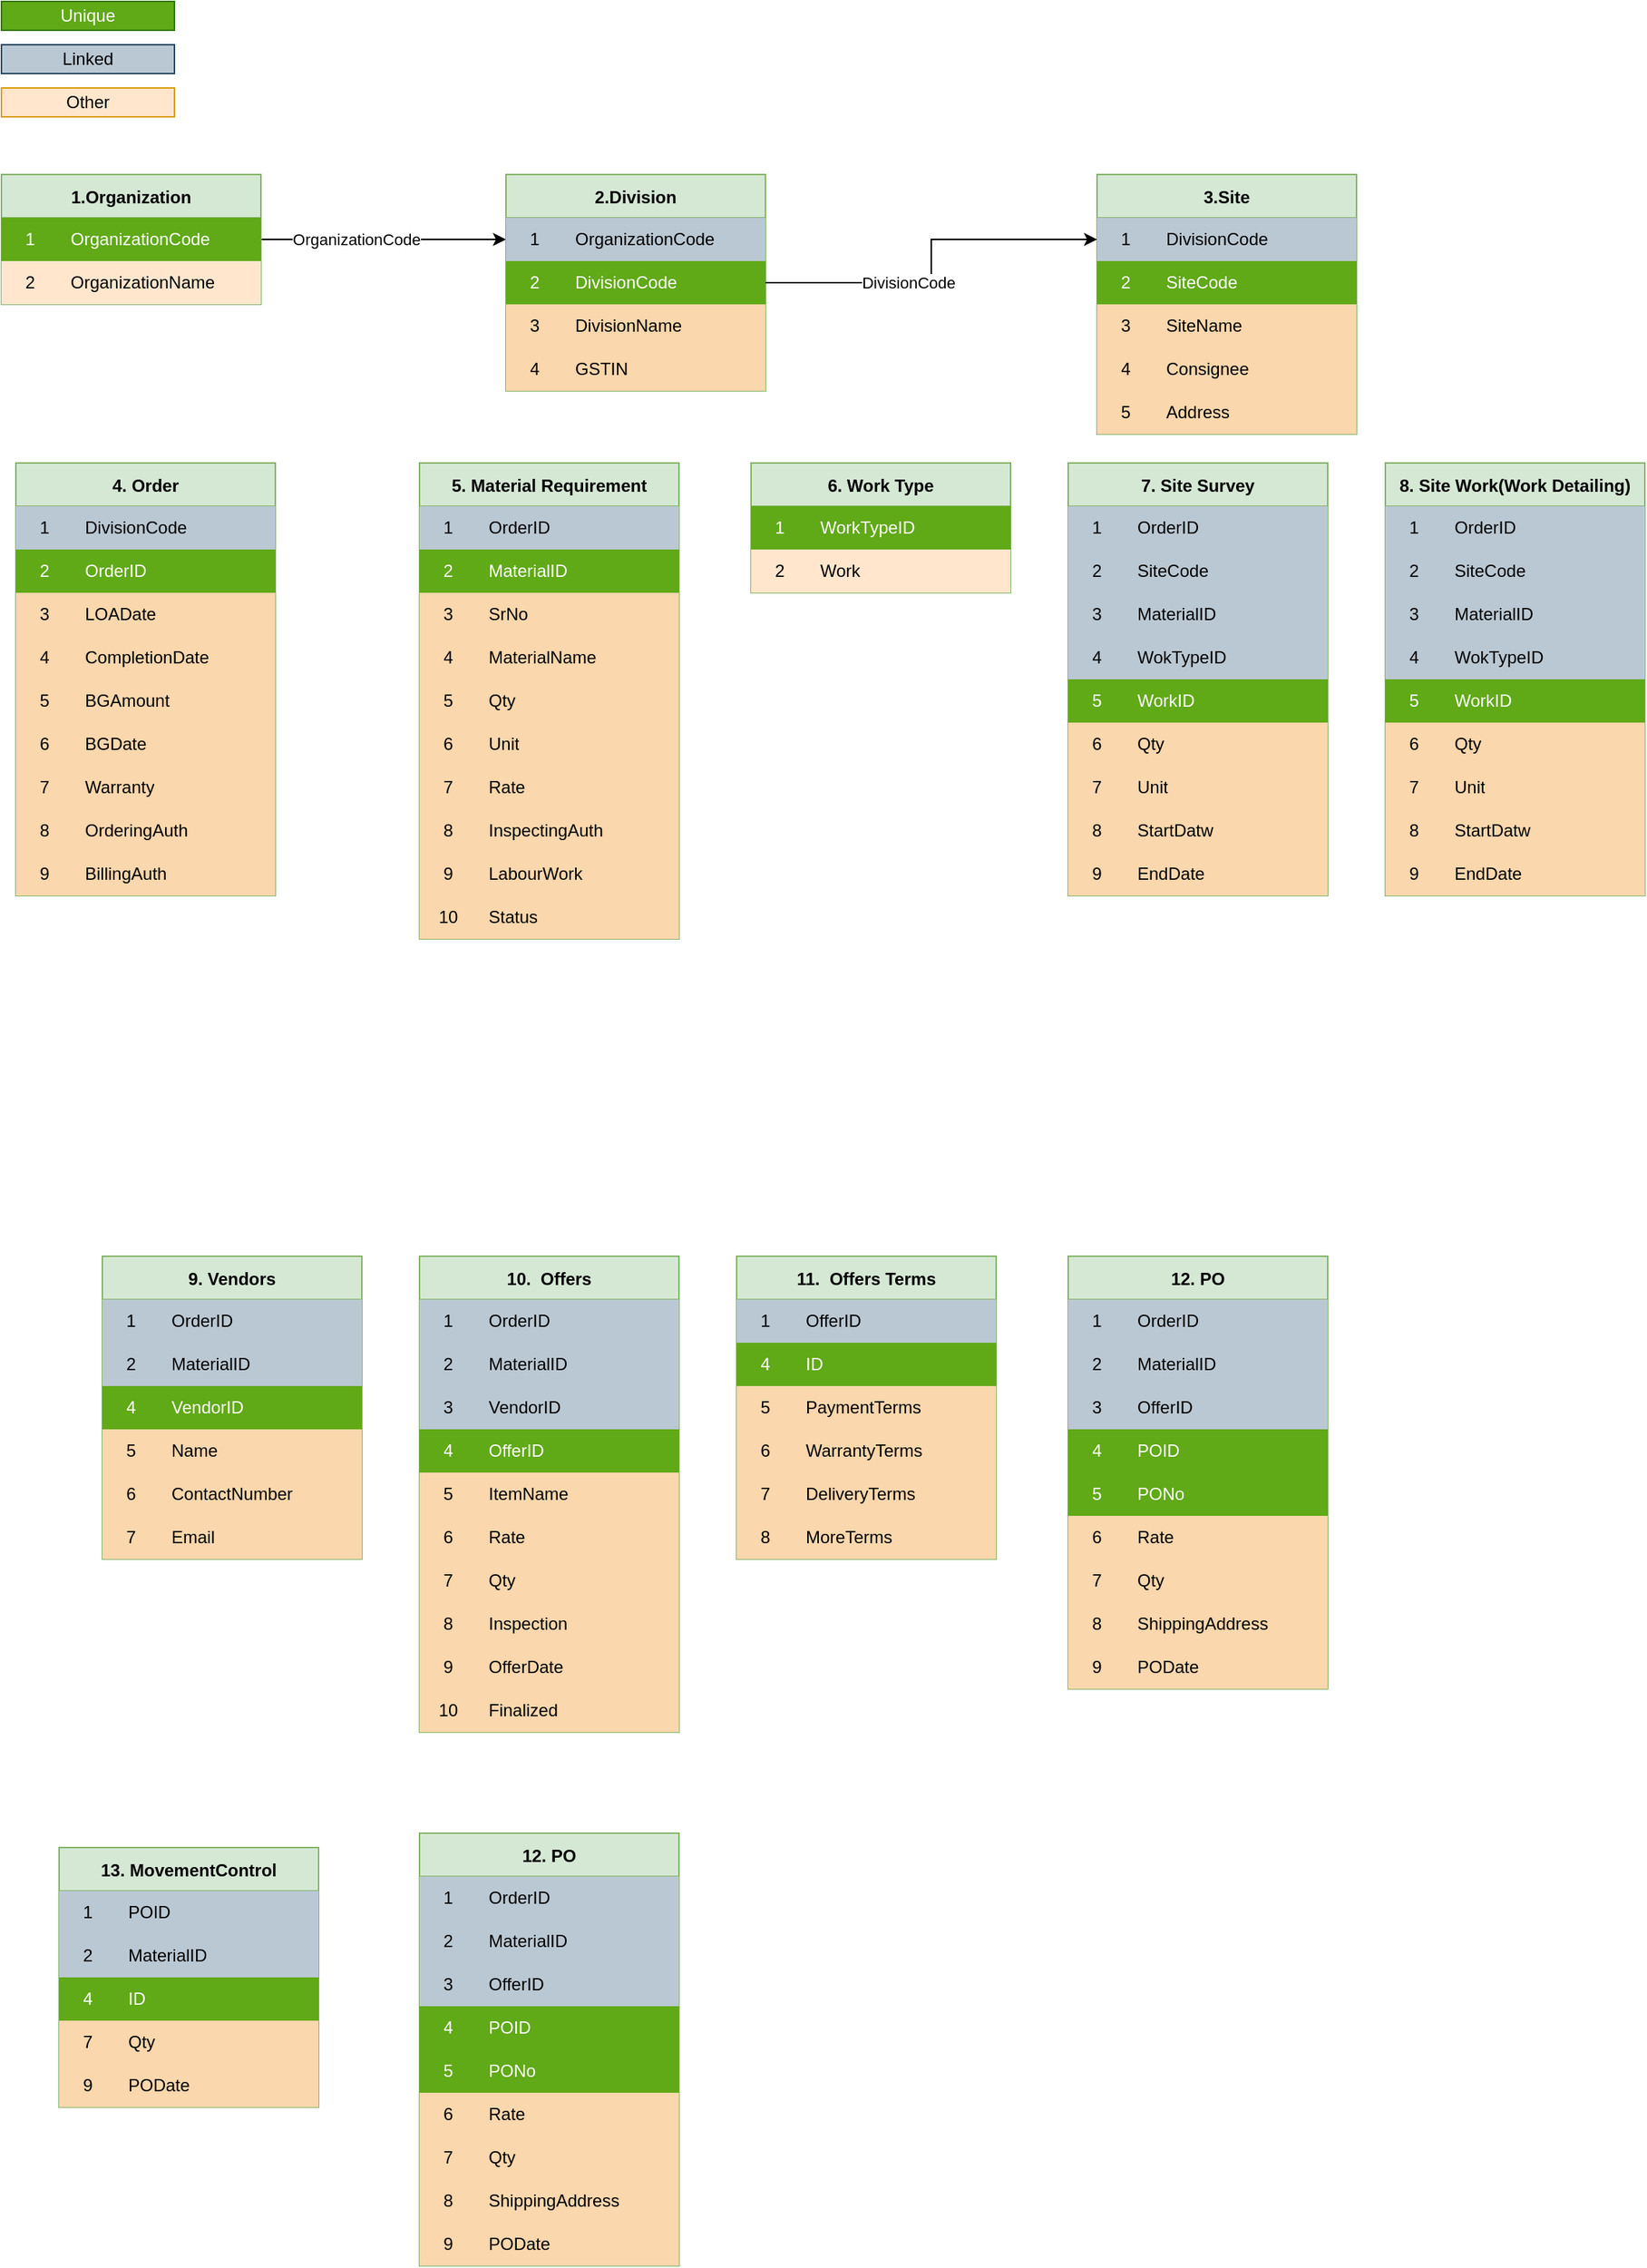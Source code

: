 <mxfile version="19.0.3" type="device"><diagram id="tAI6ZgiQ16tAGFaBG8ly" name="Page-1"><mxGraphModel dx="932" dy="634" grid="1" gridSize="10" guides="1" tooltips="1" connect="1" arrows="1" fold="1" page="1" pageScale="1" pageWidth="1169" pageHeight="827" math="0" shadow="0"><root><mxCell id="0"/><mxCell id="1" parent="0"/><mxCell id="ALD4m9dQvAdNhDiQV-De-78" style="edgeStyle=orthogonalEdgeStyle;rounded=0;orthogonalLoop=1;jettySize=auto;html=1;entryX=0;entryY=0.5;entryDx=0;entryDy=0;" parent="1" source="ALD4m9dQvAdNhDiQV-De-49" target="ALD4m9dQvAdNhDiQV-De-75" edge="1"><mxGeometry relative="1" as="geometry"/></mxCell><mxCell id="ALD4m9dQvAdNhDiQV-De-79" value="OrganizationCode" style="edgeLabel;html=1;align=center;verticalAlign=middle;resizable=0;points=[];" parent="ALD4m9dQvAdNhDiQV-De-78" vertex="1" connectable="0"><mxGeometry x="-0.232" relative="1" as="geometry"><mxPoint as="offset"/></mxGeometry></mxCell><mxCell id="ALD4m9dQvAdNhDiQV-De-49" value="1.Organization" style="shape=table;startSize=30;container=1;collapsible=0;childLayout=tableLayout;fixedRows=1;rowLines=0;fontStyle=1;fillColor=#d5e8d4;strokeColor=#82b366;" parent="1" vertex="1"><mxGeometry x="20" y="140" width="180" height="90" as="geometry"/></mxCell><mxCell id="ALD4m9dQvAdNhDiQV-De-50" value="" style="shape=tableRow;horizontal=0;startSize=0;swimlaneHead=0;swimlaneBody=0;top=0;left=0;bottom=0;right=0;collapsible=0;dropTarget=0;fillColor=#60a917;points=[[0,0.5],[1,0.5]];portConstraint=eastwest;fontColor=#ffffff;strokeColor=#2D7600;" parent="ALD4m9dQvAdNhDiQV-De-49" vertex="1"><mxGeometry y="30" width="180" height="30" as="geometry"/></mxCell><mxCell id="ALD4m9dQvAdNhDiQV-De-51" value="1" style="shape=partialRectangle;html=1;whiteSpace=wrap;connectable=0;fillColor=#60a917;top=0;left=0;bottom=0;right=0;overflow=hidden;pointerEvents=1;fontColor=#ffffff;strokeColor=#2D7600;" parent="ALD4m9dQvAdNhDiQV-De-50" vertex="1"><mxGeometry width="40" height="30" as="geometry"><mxRectangle width="40" height="30" as="alternateBounds"/></mxGeometry></mxCell><mxCell id="ALD4m9dQvAdNhDiQV-De-52" value="&lt;span style=&quot;text-align: center;&quot;&gt;OrganizationCode&lt;/span&gt;" style="shape=partialRectangle;html=1;whiteSpace=wrap;connectable=0;fillColor=#60a917;top=0;left=0;bottom=0;right=0;align=left;spacingLeft=6;overflow=hidden;fontColor=#ffffff;strokeColor=#2D7600;" parent="ALD4m9dQvAdNhDiQV-De-50" vertex="1"><mxGeometry x="40" width="140" height="30" as="geometry"><mxRectangle width="140" height="30" as="alternateBounds"/></mxGeometry></mxCell><mxCell id="ALD4m9dQvAdNhDiQV-De-53" value="" style="shape=tableRow;horizontal=0;startSize=0;swimlaneHead=0;swimlaneBody=0;top=0;left=0;bottom=0;right=0;collapsible=0;dropTarget=0;fillColor=#ffe6cc;points=[[0,0.5],[1,0.5]];portConstraint=eastwest;strokeColor=#d79b00;" parent="ALD4m9dQvAdNhDiQV-De-49" vertex="1"><mxGeometry y="60" width="180" height="30" as="geometry"/></mxCell><mxCell id="ALD4m9dQvAdNhDiQV-De-54" value="2" style="shape=partialRectangle;html=1;whiteSpace=wrap;connectable=0;fillColor=none;top=0;left=0;bottom=0;right=0;overflow=hidden;" parent="ALD4m9dQvAdNhDiQV-De-53" vertex="1"><mxGeometry width="40" height="30" as="geometry"><mxRectangle width="40" height="30" as="alternateBounds"/></mxGeometry></mxCell><mxCell id="ALD4m9dQvAdNhDiQV-De-55" value="&lt;span style=&quot;text-align: center;&quot;&gt;OrganizationName&lt;/span&gt;" style="shape=partialRectangle;html=1;whiteSpace=wrap;connectable=0;fillColor=none;top=0;left=0;bottom=0;right=0;align=left;spacingLeft=6;overflow=hidden;" parent="ALD4m9dQvAdNhDiQV-De-53" vertex="1"><mxGeometry x="40" width="140" height="30" as="geometry"><mxRectangle width="140" height="30" as="alternateBounds"/></mxGeometry></mxCell><mxCell id="ALD4m9dQvAdNhDiQV-De-59" value="Unique" style="rounded=0;whiteSpace=wrap;html=1;fillColor=#60a917;fontColor=#ffffff;strokeColor=#2D7600;" parent="1" vertex="1"><mxGeometry x="20" y="20" width="120" height="20" as="geometry"/></mxCell><mxCell id="ALD4m9dQvAdNhDiQV-De-60" value="Linked" style="rounded=0;whiteSpace=wrap;html=1;fillColor=#bac8d3;strokeColor=#23445d;" parent="1" vertex="1"><mxGeometry x="20" y="50" width="120" height="20" as="geometry"/></mxCell><mxCell id="ALD4m9dQvAdNhDiQV-De-61" value="Other" style="rounded=0;whiteSpace=wrap;html=1;fillColor=#ffe6cc;strokeColor=#d79b00;" parent="1" vertex="1"><mxGeometry x="20" y="80" width="120" height="20" as="geometry"/></mxCell><mxCell id="ALD4m9dQvAdNhDiQV-De-62" value="2.Division" style="shape=table;startSize=30;container=1;collapsible=0;childLayout=tableLayout;fixedRows=1;rowLines=0;fontStyle=1;fillColor=#d5e8d4;strokeColor=#82b366;" parent="1" vertex="1"><mxGeometry x="370" y="140" width="180" height="150" as="geometry"/></mxCell><mxCell id="ALD4m9dQvAdNhDiQV-De-75" style="shape=tableRow;horizontal=0;startSize=0;swimlaneHead=0;swimlaneBody=0;top=0;left=0;bottom=0;right=0;collapsible=0;dropTarget=0;points=[[0,0.5],[1,0.5]];portConstraint=eastwest;fillColor=#bac8d3;strokeColor=#23445d;" parent="ALD4m9dQvAdNhDiQV-De-62" vertex="1"><mxGeometry y="30" width="180" height="30" as="geometry"/></mxCell><mxCell id="ALD4m9dQvAdNhDiQV-De-76" value="1" style="shape=partialRectangle;html=1;whiteSpace=wrap;connectable=0;top=0;left=0;bottom=0;right=0;overflow=hidden;pointerEvents=1;fillColor=#bac8d3;strokeColor=#23445d;" parent="ALD4m9dQvAdNhDiQV-De-75" vertex="1"><mxGeometry width="40" height="30" as="geometry"><mxRectangle width="40" height="30" as="alternateBounds"/></mxGeometry></mxCell><mxCell id="ALD4m9dQvAdNhDiQV-De-77" value="&lt;span style=&quot;text-align: center;&quot;&gt;OrganizationCode&lt;/span&gt;" style="shape=partialRectangle;html=1;whiteSpace=wrap;connectable=0;top=0;left=0;bottom=0;right=0;align=left;spacingLeft=6;overflow=hidden;fillColor=#bac8d3;strokeColor=#23445d;" parent="ALD4m9dQvAdNhDiQV-De-75" vertex="1"><mxGeometry x="40" width="140" height="30" as="geometry"><mxRectangle width="140" height="30" as="alternateBounds"/></mxGeometry></mxCell><mxCell id="ALD4m9dQvAdNhDiQV-De-69" style="shape=tableRow;horizontal=0;startSize=0;swimlaneHead=0;swimlaneBody=0;top=0;left=0;bottom=0;right=0;collapsible=0;dropTarget=0;fillColor=#60a917;points=[[0,0.5],[1,0.5]];portConstraint=eastwest;fontColor=#ffffff;strokeColor=#2D7600;" parent="ALD4m9dQvAdNhDiQV-De-62" vertex="1"><mxGeometry y="60" width="180" height="30" as="geometry"/></mxCell><mxCell id="ALD4m9dQvAdNhDiQV-De-70" value="2" style="shape=partialRectangle;html=1;whiteSpace=wrap;connectable=0;fillColor=#60a917;top=0;left=0;bottom=0;right=0;overflow=hidden;pointerEvents=1;fontColor=#ffffff;strokeColor=#2D7600;" parent="ALD4m9dQvAdNhDiQV-De-69" vertex="1"><mxGeometry width="40" height="30" as="geometry"><mxRectangle width="40" height="30" as="alternateBounds"/></mxGeometry></mxCell><mxCell id="ALD4m9dQvAdNhDiQV-De-71" value="DivisionCode" style="shape=partialRectangle;html=1;whiteSpace=wrap;connectable=0;fillColor=#60a917;top=0;left=0;bottom=0;right=0;align=left;spacingLeft=6;overflow=hidden;fontColor=#ffffff;strokeColor=#2D7600;" parent="ALD4m9dQvAdNhDiQV-De-69" vertex="1"><mxGeometry x="40" width="140" height="30" as="geometry"><mxRectangle width="140" height="30" as="alternateBounds"/></mxGeometry></mxCell><mxCell id="ALD4m9dQvAdNhDiQV-De-66" value="" style="shape=tableRow;horizontal=0;startSize=0;swimlaneHead=0;swimlaneBody=0;top=0;left=0;bottom=0;right=0;collapsible=0;dropTarget=0;fillColor=#fad9d5;points=[[0,0.5],[1,0.5]];portConstraint=eastwest;strokeColor=#ae4132;" parent="ALD4m9dQvAdNhDiQV-De-62" vertex="1"><mxGeometry y="90" width="180" height="30" as="geometry"/></mxCell><mxCell id="ALD4m9dQvAdNhDiQV-De-67" value="3" style="shape=partialRectangle;html=1;whiteSpace=wrap;connectable=0;fillColor=#fad7ac;top=0;left=0;bottom=0;right=0;overflow=hidden;strokeColor=#b46504;" parent="ALD4m9dQvAdNhDiQV-De-66" vertex="1"><mxGeometry width="40" height="30" as="geometry"><mxRectangle width="40" height="30" as="alternateBounds"/></mxGeometry></mxCell><mxCell id="ALD4m9dQvAdNhDiQV-De-68" value="&lt;span style=&quot;text-align: center;&quot;&gt;DivisionName&lt;/span&gt;" style="shape=partialRectangle;html=1;whiteSpace=wrap;connectable=0;fillColor=#fad7ac;top=0;left=0;bottom=0;right=0;align=left;spacingLeft=6;overflow=hidden;strokeColor=#b46504;" parent="ALD4m9dQvAdNhDiQV-De-66" vertex="1"><mxGeometry x="40" width="140" height="30" as="geometry"><mxRectangle width="140" height="30" as="alternateBounds"/></mxGeometry></mxCell><mxCell id="ALD4m9dQvAdNhDiQV-De-120" style="shape=tableRow;horizontal=0;startSize=0;swimlaneHead=0;swimlaneBody=0;top=0;left=0;bottom=0;right=0;collapsible=0;dropTarget=0;fillColor=#fad9d5;points=[[0,0.5],[1,0.5]];portConstraint=eastwest;strokeColor=#ae4132;" parent="ALD4m9dQvAdNhDiQV-De-62" vertex="1"><mxGeometry y="120" width="180" height="30" as="geometry"/></mxCell><mxCell id="ALD4m9dQvAdNhDiQV-De-121" value="4" style="shape=partialRectangle;html=1;whiteSpace=wrap;connectable=0;fillColor=#fad7ac;top=0;left=0;bottom=0;right=0;overflow=hidden;strokeColor=#b46504;" parent="ALD4m9dQvAdNhDiQV-De-120" vertex="1"><mxGeometry width="40" height="30" as="geometry"><mxRectangle width="40" height="30" as="alternateBounds"/></mxGeometry></mxCell><mxCell id="ALD4m9dQvAdNhDiQV-De-122" value="GSTIN" style="shape=partialRectangle;html=1;whiteSpace=wrap;connectable=0;fillColor=#fad7ac;top=0;left=0;bottom=0;right=0;align=left;spacingLeft=6;overflow=hidden;strokeColor=#b46504;" parent="ALD4m9dQvAdNhDiQV-De-120" vertex="1"><mxGeometry x="40" width="140" height="30" as="geometry"><mxRectangle width="140" height="30" as="alternateBounds"/></mxGeometry></mxCell><mxCell id="ALD4m9dQvAdNhDiQV-De-80" value="3.Site" style="shape=table;startSize=30;container=1;collapsible=0;childLayout=tableLayout;fixedRows=1;rowLines=0;fontStyle=1;fillColor=#d5e8d4;strokeColor=#82b366;" parent="1" vertex="1"><mxGeometry x="780" y="140" width="180" height="180" as="geometry"/></mxCell><mxCell id="ALD4m9dQvAdNhDiQV-De-81" style="shape=tableRow;horizontal=0;startSize=0;swimlaneHead=0;swimlaneBody=0;top=0;left=0;bottom=0;right=0;collapsible=0;dropTarget=0;points=[[0,0.5],[1,0.5]];portConstraint=eastwest;fillColor=#bac8d3;strokeColor=#23445d;" parent="ALD4m9dQvAdNhDiQV-De-80" vertex="1"><mxGeometry y="30" width="180" height="30" as="geometry"/></mxCell><mxCell id="ALD4m9dQvAdNhDiQV-De-82" value="1" style="shape=partialRectangle;html=1;whiteSpace=wrap;connectable=0;top=0;left=0;bottom=0;right=0;overflow=hidden;pointerEvents=1;fillColor=#bac8d3;strokeColor=#23445d;" parent="ALD4m9dQvAdNhDiQV-De-81" vertex="1"><mxGeometry width="40" height="30" as="geometry"><mxRectangle width="40" height="30" as="alternateBounds"/></mxGeometry></mxCell><mxCell id="ALD4m9dQvAdNhDiQV-De-83" value="&lt;span style=&quot;text-align: center;&quot;&gt;DivisionCode&lt;/span&gt;" style="shape=partialRectangle;html=1;whiteSpace=wrap;connectable=0;top=0;left=0;bottom=0;right=0;align=left;spacingLeft=6;overflow=hidden;fillColor=#bac8d3;strokeColor=#23445d;" parent="ALD4m9dQvAdNhDiQV-De-81" vertex="1"><mxGeometry x="40" width="140" height="30" as="geometry"><mxRectangle width="140" height="30" as="alternateBounds"/></mxGeometry></mxCell><mxCell id="ALD4m9dQvAdNhDiQV-De-84" style="shape=tableRow;horizontal=0;startSize=0;swimlaneHead=0;swimlaneBody=0;top=0;left=0;bottom=0;right=0;collapsible=0;dropTarget=0;fillColor=#60a917;points=[[0,0.5],[1,0.5]];portConstraint=eastwest;fontColor=#ffffff;strokeColor=#2D7600;" parent="ALD4m9dQvAdNhDiQV-De-80" vertex="1"><mxGeometry y="60" width="180" height="30" as="geometry"/></mxCell><mxCell id="ALD4m9dQvAdNhDiQV-De-85" value="2" style="shape=partialRectangle;html=1;whiteSpace=wrap;connectable=0;fillColor=#60a917;top=0;left=0;bottom=0;right=0;overflow=hidden;pointerEvents=1;fontColor=#ffffff;strokeColor=#2D7600;" parent="ALD4m9dQvAdNhDiQV-De-84" vertex="1"><mxGeometry width="40" height="30" as="geometry"><mxRectangle width="40" height="30" as="alternateBounds"/></mxGeometry></mxCell><mxCell id="ALD4m9dQvAdNhDiQV-De-86" value="SiteCode" style="shape=partialRectangle;html=1;whiteSpace=wrap;connectable=0;fillColor=#60a917;top=0;left=0;bottom=0;right=0;align=left;spacingLeft=6;overflow=hidden;fontColor=#ffffff;strokeColor=#2D7600;" parent="ALD4m9dQvAdNhDiQV-De-84" vertex="1"><mxGeometry x="40" width="140" height="30" as="geometry"><mxRectangle width="140" height="30" as="alternateBounds"/></mxGeometry></mxCell><mxCell id="ALD4m9dQvAdNhDiQV-De-87" value="" style="shape=tableRow;horizontal=0;startSize=0;swimlaneHead=0;swimlaneBody=0;top=0;left=0;bottom=0;right=0;collapsible=0;dropTarget=0;fillColor=#fad9d5;points=[[0,0.5],[1,0.5]];portConstraint=eastwest;strokeColor=#ae4132;" parent="ALD4m9dQvAdNhDiQV-De-80" vertex="1"><mxGeometry y="90" width="180" height="30" as="geometry"/></mxCell><mxCell id="ALD4m9dQvAdNhDiQV-De-88" value="3" style="shape=partialRectangle;html=1;whiteSpace=wrap;connectable=0;fillColor=#fad7ac;top=0;left=0;bottom=0;right=0;overflow=hidden;strokeColor=#b46504;" parent="ALD4m9dQvAdNhDiQV-De-87" vertex="1"><mxGeometry width="40" height="30" as="geometry"><mxRectangle width="40" height="30" as="alternateBounds"/></mxGeometry></mxCell><mxCell id="ALD4m9dQvAdNhDiQV-De-89" value="&lt;span style=&quot;text-align: center;&quot;&gt;SiteName&lt;/span&gt;" style="shape=partialRectangle;html=1;whiteSpace=wrap;connectable=0;fillColor=#fad7ac;top=0;left=0;bottom=0;right=0;align=left;spacingLeft=6;overflow=hidden;strokeColor=#b46504;" parent="ALD4m9dQvAdNhDiQV-De-87" vertex="1"><mxGeometry x="40" width="140" height="30" as="geometry"><mxRectangle width="140" height="30" as="alternateBounds"/></mxGeometry></mxCell><mxCell id="ALD4m9dQvAdNhDiQV-De-123" style="shape=tableRow;horizontal=0;startSize=0;swimlaneHead=0;swimlaneBody=0;top=0;left=0;bottom=0;right=0;collapsible=0;dropTarget=0;fillColor=#fad9d5;points=[[0,0.5],[1,0.5]];portConstraint=eastwest;strokeColor=#ae4132;" parent="ALD4m9dQvAdNhDiQV-De-80" vertex="1"><mxGeometry y="120" width="180" height="30" as="geometry"/></mxCell><mxCell id="ALD4m9dQvAdNhDiQV-De-124" value="4" style="shape=partialRectangle;html=1;whiteSpace=wrap;connectable=0;fillColor=#fad7ac;top=0;left=0;bottom=0;right=0;overflow=hidden;strokeColor=#b46504;" parent="ALD4m9dQvAdNhDiQV-De-123" vertex="1"><mxGeometry width="40" height="30" as="geometry"><mxRectangle width="40" height="30" as="alternateBounds"/></mxGeometry></mxCell><mxCell id="ALD4m9dQvAdNhDiQV-De-125" value="Consignee" style="shape=partialRectangle;html=1;whiteSpace=wrap;connectable=0;fillColor=#fad7ac;top=0;left=0;bottom=0;right=0;align=left;spacingLeft=6;overflow=hidden;strokeColor=#b46504;" parent="ALD4m9dQvAdNhDiQV-De-123" vertex="1"><mxGeometry x="40" width="140" height="30" as="geometry"><mxRectangle width="140" height="30" as="alternateBounds"/></mxGeometry></mxCell><mxCell id="ALD4m9dQvAdNhDiQV-De-126" style="shape=tableRow;horizontal=0;startSize=0;swimlaneHead=0;swimlaneBody=0;top=0;left=0;bottom=0;right=0;collapsible=0;dropTarget=0;fillColor=#fad9d5;points=[[0,0.5],[1,0.5]];portConstraint=eastwest;strokeColor=#ae4132;" parent="ALD4m9dQvAdNhDiQV-De-80" vertex="1"><mxGeometry y="150" width="180" height="30" as="geometry"/></mxCell><mxCell id="ALD4m9dQvAdNhDiQV-De-127" value="5" style="shape=partialRectangle;html=1;whiteSpace=wrap;connectable=0;fillColor=#fad7ac;top=0;left=0;bottom=0;right=0;overflow=hidden;strokeColor=#b46504;" parent="ALD4m9dQvAdNhDiQV-De-126" vertex="1"><mxGeometry width="40" height="30" as="geometry"><mxRectangle width="40" height="30" as="alternateBounds"/></mxGeometry></mxCell><mxCell id="ALD4m9dQvAdNhDiQV-De-128" value="Address" style="shape=partialRectangle;html=1;whiteSpace=wrap;connectable=0;fillColor=#fad7ac;top=0;left=0;bottom=0;right=0;align=left;spacingLeft=6;overflow=hidden;strokeColor=#b46504;" parent="ALD4m9dQvAdNhDiQV-De-126" vertex="1"><mxGeometry x="40" width="140" height="30" as="geometry"><mxRectangle width="140" height="30" as="alternateBounds"/></mxGeometry></mxCell><mxCell id="ALD4m9dQvAdNhDiQV-De-90" style="edgeStyle=orthogonalEdgeStyle;rounded=0;orthogonalLoop=1;jettySize=auto;html=1;entryX=0;entryY=0.5;entryDx=0;entryDy=0;" parent="1" source="ALD4m9dQvAdNhDiQV-De-69" target="ALD4m9dQvAdNhDiQV-De-81" edge="1"><mxGeometry relative="1" as="geometry"/></mxCell><mxCell id="ALD4m9dQvAdNhDiQV-De-91" value="DivisionCode" style="edgeLabel;html=1;align=center;verticalAlign=middle;resizable=0;points=[];" parent="ALD4m9dQvAdNhDiQV-De-90" vertex="1" connectable="0"><mxGeometry x="-0.243" relative="1" as="geometry"><mxPoint as="offset"/></mxGeometry></mxCell><mxCell id="ALD4m9dQvAdNhDiQV-De-92" value="4. Order" style="shape=table;startSize=30;container=1;collapsible=0;childLayout=tableLayout;fixedRows=1;rowLines=0;fontStyle=1;fillColor=#d5e8d4;strokeColor=#82b366;" parent="1" vertex="1"><mxGeometry x="30" y="340" width="180" height="300" as="geometry"/></mxCell><mxCell id="ALD4m9dQvAdNhDiQV-De-93" style="shape=tableRow;horizontal=0;startSize=0;swimlaneHead=0;swimlaneBody=0;top=0;left=0;bottom=0;right=0;collapsible=0;dropTarget=0;points=[[0,0.5],[1,0.5]];portConstraint=eastwest;fillColor=#bac8d3;strokeColor=#23445d;" parent="ALD4m9dQvAdNhDiQV-De-92" vertex="1"><mxGeometry y="30" width="180" height="30" as="geometry"/></mxCell><mxCell id="ALD4m9dQvAdNhDiQV-De-94" value="1" style="shape=partialRectangle;html=1;whiteSpace=wrap;connectable=0;top=0;left=0;bottom=0;right=0;overflow=hidden;pointerEvents=1;fillColor=#bac8d3;strokeColor=#23445d;" parent="ALD4m9dQvAdNhDiQV-De-93" vertex="1"><mxGeometry width="40" height="30" as="geometry"><mxRectangle width="40" height="30" as="alternateBounds"/></mxGeometry></mxCell><mxCell id="ALD4m9dQvAdNhDiQV-De-95" value="DivisionCode" style="shape=partialRectangle;html=1;whiteSpace=wrap;connectable=0;top=0;left=0;bottom=0;right=0;align=left;spacingLeft=6;overflow=hidden;fillColor=#bac8d3;strokeColor=#23445d;" parent="ALD4m9dQvAdNhDiQV-De-93" vertex="1"><mxGeometry x="40" width="140" height="30" as="geometry"><mxRectangle width="140" height="30" as="alternateBounds"/></mxGeometry></mxCell><mxCell id="ALD4m9dQvAdNhDiQV-De-96" style="shape=tableRow;horizontal=0;startSize=0;swimlaneHead=0;swimlaneBody=0;top=0;left=0;bottom=0;right=0;collapsible=0;dropTarget=0;fillColor=#60a917;points=[[0,0.5],[1,0.5]];portConstraint=eastwest;fontColor=#ffffff;strokeColor=#2D7600;" parent="ALD4m9dQvAdNhDiQV-De-92" vertex="1"><mxGeometry y="60" width="180" height="30" as="geometry"/></mxCell><mxCell id="ALD4m9dQvAdNhDiQV-De-97" value="2" style="shape=partialRectangle;html=1;whiteSpace=wrap;connectable=0;fillColor=#60a917;top=0;left=0;bottom=0;right=0;overflow=hidden;pointerEvents=1;fontColor=#ffffff;strokeColor=#2D7600;" parent="ALD4m9dQvAdNhDiQV-De-96" vertex="1"><mxGeometry width="40" height="30" as="geometry"><mxRectangle width="40" height="30" as="alternateBounds"/></mxGeometry></mxCell><mxCell id="ALD4m9dQvAdNhDiQV-De-98" value="OrderID" style="shape=partialRectangle;html=1;whiteSpace=wrap;connectable=0;fillColor=#60a917;top=0;left=0;bottom=0;right=0;align=left;spacingLeft=6;overflow=hidden;fontColor=#ffffff;strokeColor=#2D7600;" parent="ALD4m9dQvAdNhDiQV-De-96" vertex="1"><mxGeometry x="40" width="140" height="30" as="geometry"><mxRectangle width="140" height="30" as="alternateBounds"/></mxGeometry></mxCell><mxCell id="ALD4m9dQvAdNhDiQV-De-99" value="" style="shape=tableRow;horizontal=0;startSize=0;swimlaneHead=0;swimlaneBody=0;top=0;left=0;bottom=0;right=0;collapsible=0;dropTarget=0;fillColor=#fad9d5;points=[[0,0.5],[1,0.5]];portConstraint=eastwest;strokeColor=#ae4132;" parent="ALD4m9dQvAdNhDiQV-De-92" vertex="1"><mxGeometry y="90" width="180" height="30" as="geometry"/></mxCell><mxCell id="ALD4m9dQvAdNhDiQV-De-100" value="3" style="shape=partialRectangle;html=1;whiteSpace=wrap;connectable=0;fillColor=#fad7ac;top=0;left=0;bottom=0;right=0;overflow=hidden;strokeColor=#b46504;" parent="ALD4m9dQvAdNhDiQV-De-99" vertex="1"><mxGeometry width="40" height="30" as="geometry"><mxRectangle width="40" height="30" as="alternateBounds"/></mxGeometry></mxCell><mxCell id="ALD4m9dQvAdNhDiQV-De-101" value="&lt;span style=&quot;text-align: center;&quot;&gt;LOADate&lt;/span&gt;" style="shape=partialRectangle;html=1;whiteSpace=wrap;connectable=0;fillColor=#fad7ac;top=0;left=0;bottom=0;right=0;align=left;spacingLeft=6;overflow=hidden;strokeColor=#b46504;" parent="ALD4m9dQvAdNhDiQV-De-99" vertex="1"><mxGeometry x="40" width="140" height="30" as="geometry"><mxRectangle width="140" height="30" as="alternateBounds"/></mxGeometry></mxCell><mxCell id="ALD4m9dQvAdNhDiQV-De-108" style="shape=tableRow;horizontal=0;startSize=0;swimlaneHead=0;swimlaneBody=0;top=0;left=0;bottom=0;right=0;collapsible=0;dropTarget=0;fillColor=#fad9d5;points=[[0,0.5],[1,0.5]];portConstraint=eastwest;strokeColor=#ae4132;" parent="ALD4m9dQvAdNhDiQV-De-92" vertex="1"><mxGeometry y="120" width="180" height="30" as="geometry"/></mxCell><mxCell id="ALD4m9dQvAdNhDiQV-De-109" value="4" style="shape=partialRectangle;html=1;whiteSpace=wrap;connectable=0;fillColor=#fad7ac;top=0;left=0;bottom=0;right=0;overflow=hidden;strokeColor=#b46504;" parent="ALD4m9dQvAdNhDiQV-De-108" vertex="1"><mxGeometry width="40" height="30" as="geometry"><mxRectangle width="40" height="30" as="alternateBounds"/></mxGeometry></mxCell><mxCell id="ALD4m9dQvAdNhDiQV-De-110" value="CompletionDate" style="shape=partialRectangle;html=1;whiteSpace=wrap;connectable=0;fillColor=#fad7ac;top=0;left=0;bottom=0;right=0;align=left;spacingLeft=6;overflow=hidden;strokeColor=#b46504;" parent="ALD4m9dQvAdNhDiQV-De-108" vertex="1"><mxGeometry x="40" width="140" height="30" as="geometry"><mxRectangle width="140" height="30" as="alternateBounds"/></mxGeometry></mxCell><mxCell id="ALD4m9dQvAdNhDiQV-De-105" style="shape=tableRow;horizontal=0;startSize=0;swimlaneHead=0;swimlaneBody=0;top=0;left=0;bottom=0;right=0;collapsible=0;dropTarget=0;fillColor=#fad9d5;points=[[0,0.5],[1,0.5]];portConstraint=eastwest;strokeColor=#ae4132;" parent="ALD4m9dQvAdNhDiQV-De-92" vertex="1"><mxGeometry y="150" width="180" height="30" as="geometry"/></mxCell><mxCell id="ALD4m9dQvAdNhDiQV-De-106" value="5" style="shape=partialRectangle;html=1;whiteSpace=wrap;connectable=0;fillColor=#fad7ac;top=0;left=0;bottom=0;right=0;overflow=hidden;strokeColor=#b46504;" parent="ALD4m9dQvAdNhDiQV-De-105" vertex="1"><mxGeometry width="40" height="30" as="geometry"><mxRectangle width="40" height="30" as="alternateBounds"/></mxGeometry></mxCell><mxCell id="ALD4m9dQvAdNhDiQV-De-107" value="BGAmount" style="shape=partialRectangle;html=1;whiteSpace=wrap;connectable=0;fillColor=#fad7ac;top=0;left=0;bottom=0;right=0;align=left;spacingLeft=6;overflow=hidden;strokeColor=#b46504;" parent="ALD4m9dQvAdNhDiQV-De-105" vertex="1"><mxGeometry x="40" width="140" height="30" as="geometry"><mxRectangle width="140" height="30" as="alternateBounds"/></mxGeometry></mxCell><mxCell id="ALD4m9dQvAdNhDiQV-De-117" style="shape=tableRow;horizontal=0;startSize=0;swimlaneHead=0;swimlaneBody=0;top=0;left=0;bottom=0;right=0;collapsible=0;dropTarget=0;fillColor=#fad9d5;points=[[0,0.5],[1,0.5]];portConstraint=eastwest;strokeColor=#ae4132;" parent="ALD4m9dQvAdNhDiQV-De-92" vertex="1"><mxGeometry y="180" width="180" height="30" as="geometry"/></mxCell><mxCell id="ALD4m9dQvAdNhDiQV-De-118" value="6" style="shape=partialRectangle;html=1;whiteSpace=wrap;connectable=0;fillColor=#fad7ac;top=0;left=0;bottom=0;right=0;overflow=hidden;strokeColor=#b46504;" parent="ALD4m9dQvAdNhDiQV-De-117" vertex="1"><mxGeometry width="40" height="30" as="geometry"><mxRectangle width="40" height="30" as="alternateBounds"/></mxGeometry></mxCell><mxCell id="ALD4m9dQvAdNhDiQV-De-119" value="BGDate&lt;span style=&quot;white-space: pre;&quot;&gt;&#9;&lt;/span&gt;" style="shape=partialRectangle;html=1;whiteSpace=wrap;connectable=0;fillColor=#fad7ac;top=0;left=0;bottom=0;right=0;align=left;spacingLeft=6;overflow=hidden;strokeColor=#b46504;" parent="ALD4m9dQvAdNhDiQV-De-117" vertex="1"><mxGeometry x="40" width="140" height="30" as="geometry"><mxRectangle width="140" height="30" as="alternateBounds"/></mxGeometry></mxCell><mxCell id="ALD4m9dQvAdNhDiQV-De-114" style="shape=tableRow;horizontal=0;startSize=0;swimlaneHead=0;swimlaneBody=0;top=0;left=0;bottom=0;right=0;collapsible=0;dropTarget=0;fillColor=#fad9d5;points=[[0,0.5],[1,0.5]];portConstraint=eastwest;strokeColor=#ae4132;" parent="ALD4m9dQvAdNhDiQV-De-92" vertex="1"><mxGeometry y="210" width="180" height="30" as="geometry"/></mxCell><mxCell id="ALD4m9dQvAdNhDiQV-De-115" value="7" style="shape=partialRectangle;html=1;whiteSpace=wrap;connectable=0;fillColor=#fad7ac;top=0;left=0;bottom=0;right=0;overflow=hidden;strokeColor=#b46504;" parent="ALD4m9dQvAdNhDiQV-De-114" vertex="1"><mxGeometry width="40" height="30" as="geometry"><mxRectangle width="40" height="30" as="alternateBounds"/></mxGeometry></mxCell><mxCell id="ALD4m9dQvAdNhDiQV-De-116" value="Warranty" style="shape=partialRectangle;html=1;whiteSpace=wrap;connectable=0;fillColor=#fad7ac;top=0;left=0;bottom=0;right=0;align=left;spacingLeft=6;overflow=hidden;strokeColor=#b46504;" parent="ALD4m9dQvAdNhDiQV-De-114" vertex="1"><mxGeometry x="40" width="140" height="30" as="geometry"><mxRectangle width="140" height="30" as="alternateBounds"/></mxGeometry></mxCell><mxCell id="ALD4m9dQvAdNhDiQV-De-111" style="shape=tableRow;horizontal=0;startSize=0;swimlaneHead=0;swimlaneBody=0;top=0;left=0;bottom=0;right=0;collapsible=0;dropTarget=0;fillColor=#fad9d5;points=[[0,0.5],[1,0.5]];portConstraint=eastwest;strokeColor=#ae4132;" parent="ALD4m9dQvAdNhDiQV-De-92" vertex="1"><mxGeometry y="240" width="180" height="30" as="geometry"/></mxCell><mxCell id="ALD4m9dQvAdNhDiQV-De-112" value="8" style="shape=partialRectangle;html=1;whiteSpace=wrap;connectable=0;fillColor=#fad7ac;top=0;left=0;bottom=0;right=0;overflow=hidden;strokeColor=#b46504;" parent="ALD4m9dQvAdNhDiQV-De-111" vertex="1"><mxGeometry width="40" height="30" as="geometry"><mxRectangle width="40" height="30" as="alternateBounds"/></mxGeometry></mxCell><mxCell id="ALD4m9dQvAdNhDiQV-De-113" value="OrderingAuth" style="shape=partialRectangle;html=1;whiteSpace=wrap;connectable=0;fillColor=#fad7ac;top=0;left=0;bottom=0;right=0;align=left;spacingLeft=6;overflow=hidden;strokeColor=#b46504;" parent="ALD4m9dQvAdNhDiQV-De-111" vertex="1"><mxGeometry x="40" width="140" height="30" as="geometry"><mxRectangle width="140" height="30" as="alternateBounds"/></mxGeometry></mxCell><mxCell id="ALD4m9dQvAdNhDiQV-De-102" style="shape=tableRow;horizontal=0;startSize=0;swimlaneHead=0;swimlaneBody=0;top=0;left=0;bottom=0;right=0;collapsible=0;dropTarget=0;fillColor=#fad9d5;points=[[0,0.5],[1,0.5]];portConstraint=eastwest;strokeColor=#ae4132;" parent="ALD4m9dQvAdNhDiQV-De-92" vertex="1"><mxGeometry y="270" width="180" height="30" as="geometry"/></mxCell><mxCell id="ALD4m9dQvAdNhDiQV-De-103" value="9" style="shape=partialRectangle;html=1;whiteSpace=wrap;connectable=0;fillColor=#fad7ac;top=0;left=0;bottom=0;right=0;overflow=hidden;strokeColor=#b46504;" parent="ALD4m9dQvAdNhDiQV-De-102" vertex="1"><mxGeometry width="40" height="30" as="geometry"><mxRectangle width="40" height="30" as="alternateBounds"/></mxGeometry></mxCell><mxCell id="ALD4m9dQvAdNhDiQV-De-104" value="BillingAuth" style="shape=partialRectangle;html=1;whiteSpace=wrap;connectable=0;fillColor=#fad7ac;top=0;left=0;bottom=0;right=0;align=left;spacingLeft=6;overflow=hidden;strokeColor=#b46504;" parent="ALD4m9dQvAdNhDiQV-De-102" vertex="1"><mxGeometry x="40" width="140" height="30" as="geometry"><mxRectangle width="140" height="30" as="alternateBounds"/></mxGeometry></mxCell><mxCell id="ALD4m9dQvAdNhDiQV-De-132" value="5. Material Requirement" style="shape=table;startSize=30;container=1;collapsible=0;childLayout=tableLayout;fixedRows=1;rowLines=0;fontStyle=1;fillColor=#d5e8d4;strokeColor=#82b366;" parent="1" vertex="1"><mxGeometry x="310" y="340" width="180" height="330" as="geometry"/></mxCell><mxCell id="ALD4m9dQvAdNhDiQV-De-133" style="shape=tableRow;horizontal=0;startSize=0;swimlaneHead=0;swimlaneBody=0;top=0;left=0;bottom=0;right=0;collapsible=0;dropTarget=0;points=[[0,0.5],[1,0.5]];portConstraint=eastwest;fillColor=#bac8d3;strokeColor=#23445d;" parent="ALD4m9dQvAdNhDiQV-De-132" vertex="1"><mxGeometry y="30" width="180" height="30" as="geometry"/></mxCell><mxCell id="ALD4m9dQvAdNhDiQV-De-134" value="1" style="shape=partialRectangle;html=1;whiteSpace=wrap;connectable=0;top=0;left=0;bottom=0;right=0;overflow=hidden;pointerEvents=1;fillColor=#bac8d3;strokeColor=#23445d;" parent="ALD4m9dQvAdNhDiQV-De-133" vertex="1"><mxGeometry width="40" height="30" as="geometry"><mxRectangle width="40" height="30" as="alternateBounds"/></mxGeometry></mxCell><mxCell id="ALD4m9dQvAdNhDiQV-De-135" value="OrderID" style="shape=partialRectangle;html=1;whiteSpace=wrap;connectable=0;top=0;left=0;bottom=0;right=0;align=left;spacingLeft=6;overflow=hidden;fillColor=#bac8d3;strokeColor=#23445d;" parent="ALD4m9dQvAdNhDiQV-De-133" vertex="1"><mxGeometry x="40" width="140" height="30" as="geometry"><mxRectangle width="140" height="30" as="alternateBounds"/></mxGeometry></mxCell><mxCell id="ALD4m9dQvAdNhDiQV-De-136" style="shape=tableRow;horizontal=0;startSize=0;swimlaneHead=0;swimlaneBody=0;top=0;left=0;bottom=0;right=0;collapsible=0;dropTarget=0;fillColor=#60a917;points=[[0,0.5],[1,0.5]];portConstraint=eastwest;fontColor=#ffffff;strokeColor=#2D7600;" parent="ALD4m9dQvAdNhDiQV-De-132" vertex="1"><mxGeometry y="60" width="180" height="30" as="geometry"/></mxCell><mxCell id="ALD4m9dQvAdNhDiQV-De-137" value="2" style="shape=partialRectangle;html=1;whiteSpace=wrap;connectable=0;fillColor=#60a917;top=0;left=0;bottom=0;right=0;overflow=hidden;pointerEvents=1;fontColor=#ffffff;strokeColor=#2D7600;" parent="ALD4m9dQvAdNhDiQV-De-136" vertex="1"><mxGeometry width="40" height="30" as="geometry"><mxRectangle width="40" height="30" as="alternateBounds"/></mxGeometry></mxCell><mxCell id="ALD4m9dQvAdNhDiQV-De-138" value="MaterialID" style="shape=partialRectangle;html=1;whiteSpace=wrap;connectable=0;fillColor=#60a917;top=0;left=0;bottom=0;right=0;align=left;spacingLeft=6;overflow=hidden;fontColor=#ffffff;strokeColor=#2D7600;" parent="ALD4m9dQvAdNhDiQV-De-136" vertex="1"><mxGeometry x="40" width="140" height="30" as="geometry"><mxRectangle width="140" height="30" as="alternateBounds"/></mxGeometry></mxCell><mxCell id="ALD4m9dQvAdNhDiQV-De-139" value="" style="shape=tableRow;horizontal=0;startSize=0;swimlaneHead=0;swimlaneBody=0;top=0;left=0;bottom=0;right=0;collapsible=0;dropTarget=0;fillColor=#fad9d5;points=[[0,0.5],[1,0.5]];portConstraint=eastwest;strokeColor=#ae4132;" parent="ALD4m9dQvAdNhDiQV-De-132" vertex="1"><mxGeometry y="90" width="180" height="30" as="geometry"/></mxCell><mxCell id="ALD4m9dQvAdNhDiQV-De-140" value="3" style="shape=partialRectangle;html=1;whiteSpace=wrap;connectable=0;fillColor=#fad7ac;top=0;left=0;bottom=0;right=0;overflow=hidden;strokeColor=#b46504;" parent="ALD4m9dQvAdNhDiQV-De-139" vertex="1"><mxGeometry width="40" height="30" as="geometry"><mxRectangle width="40" height="30" as="alternateBounds"/></mxGeometry></mxCell><mxCell id="ALD4m9dQvAdNhDiQV-De-141" value="&lt;span style=&quot;text-align: center;&quot;&gt;SrNo&lt;/span&gt;" style="shape=partialRectangle;html=1;whiteSpace=wrap;connectable=0;fillColor=#fad7ac;top=0;left=0;bottom=0;right=0;align=left;spacingLeft=6;overflow=hidden;strokeColor=#b46504;" parent="ALD4m9dQvAdNhDiQV-De-139" vertex="1"><mxGeometry x="40" width="140" height="30" as="geometry"><mxRectangle width="140" height="30" as="alternateBounds"/></mxGeometry></mxCell><mxCell id="ALD4m9dQvAdNhDiQV-De-142" style="shape=tableRow;horizontal=0;startSize=0;swimlaneHead=0;swimlaneBody=0;top=0;left=0;bottom=0;right=0;collapsible=0;dropTarget=0;fillColor=#fad9d5;points=[[0,0.5],[1,0.5]];portConstraint=eastwest;strokeColor=#ae4132;" parent="ALD4m9dQvAdNhDiQV-De-132" vertex="1"><mxGeometry y="120" width="180" height="30" as="geometry"/></mxCell><mxCell id="ALD4m9dQvAdNhDiQV-De-143" value="4" style="shape=partialRectangle;html=1;whiteSpace=wrap;connectable=0;fillColor=#fad7ac;top=0;left=0;bottom=0;right=0;overflow=hidden;strokeColor=#b46504;" parent="ALD4m9dQvAdNhDiQV-De-142" vertex="1"><mxGeometry width="40" height="30" as="geometry"><mxRectangle width="40" height="30" as="alternateBounds"/></mxGeometry></mxCell><mxCell id="ALD4m9dQvAdNhDiQV-De-144" value="MaterialName" style="shape=partialRectangle;html=1;whiteSpace=wrap;connectable=0;fillColor=#fad7ac;top=0;left=0;bottom=0;right=0;align=left;spacingLeft=6;overflow=hidden;strokeColor=#b46504;" parent="ALD4m9dQvAdNhDiQV-De-142" vertex="1"><mxGeometry x="40" width="140" height="30" as="geometry"><mxRectangle width="140" height="30" as="alternateBounds"/></mxGeometry></mxCell><mxCell id="ALD4m9dQvAdNhDiQV-De-145" style="shape=tableRow;horizontal=0;startSize=0;swimlaneHead=0;swimlaneBody=0;top=0;left=0;bottom=0;right=0;collapsible=0;dropTarget=0;fillColor=#fad9d5;points=[[0,0.5],[1,0.5]];portConstraint=eastwest;strokeColor=#ae4132;" parent="ALD4m9dQvAdNhDiQV-De-132" vertex="1"><mxGeometry y="150" width="180" height="30" as="geometry"/></mxCell><mxCell id="ALD4m9dQvAdNhDiQV-De-146" value="5" style="shape=partialRectangle;html=1;whiteSpace=wrap;connectable=0;fillColor=#fad7ac;top=0;left=0;bottom=0;right=0;overflow=hidden;strokeColor=#b46504;" parent="ALD4m9dQvAdNhDiQV-De-145" vertex="1"><mxGeometry width="40" height="30" as="geometry"><mxRectangle width="40" height="30" as="alternateBounds"/></mxGeometry></mxCell><mxCell id="ALD4m9dQvAdNhDiQV-De-147" value="Qty" style="shape=partialRectangle;html=1;whiteSpace=wrap;connectable=0;fillColor=#fad7ac;top=0;left=0;bottom=0;right=0;align=left;spacingLeft=6;overflow=hidden;strokeColor=#b46504;" parent="ALD4m9dQvAdNhDiQV-De-145" vertex="1"><mxGeometry x="40" width="140" height="30" as="geometry"><mxRectangle width="140" height="30" as="alternateBounds"/></mxGeometry></mxCell><mxCell id="ALD4m9dQvAdNhDiQV-De-148" style="shape=tableRow;horizontal=0;startSize=0;swimlaneHead=0;swimlaneBody=0;top=0;left=0;bottom=0;right=0;collapsible=0;dropTarget=0;fillColor=#fad9d5;points=[[0,0.5],[1,0.5]];portConstraint=eastwest;strokeColor=#ae4132;" parent="ALD4m9dQvAdNhDiQV-De-132" vertex="1"><mxGeometry y="180" width="180" height="30" as="geometry"/></mxCell><mxCell id="ALD4m9dQvAdNhDiQV-De-149" value="6" style="shape=partialRectangle;html=1;whiteSpace=wrap;connectable=0;fillColor=#fad7ac;top=0;left=0;bottom=0;right=0;overflow=hidden;strokeColor=#b46504;" parent="ALD4m9dQvAdNhDiQV-De-148" vertex="1"><mxGeometry width="40" height="30" as="geometry"><mxRectangle width="40" height="30" as="alternateBounds"/></mxGeometry></mxCell><mxCell id="ALD4m9dQvAdNhDiQV-De-150" value="Unit" style="shape=partialRectangle;html=1;whiteSpace=wrap;connectable=0;fillColor=#fad7ac;top=0;left=0;bottom=0;right=0;align=left;spacingLeft=6;overflow=hidden;strokeColor=#b46504;" parent="ALD4m9dQvAdNhDiQV-De-148" vertex="1"><mxGeometry x="40" width="140" height="30" as="geometry"><mxRectangle width="140" height="30" as="alternateBounds"/></mxGeometry></mxCell><mxCell id="ALD4m9dQvAdNhDiQV-De-151" style="shape=tableRow;horizontal=0;startSize=0;swimlaneHead=0;swimlaneBody=0;top=0;left=0;bottom=0;right=0;collapsible=0;dropTarget=0;fillColor=#fad9d5;points=[[0,0.5],[1,0.5]];portConstraint=eastwest;strokeColor=#ae4132;" parent="ALD4m9dQvAdNhDiQV-De-132" vertex="1"><mxGeometry y="210" width="180" height="30" as="geometry"/></mxCell><mxCell id="ALD4m9dQvAdNhDiQV-De-152" value="7" style="shape=partialRectangle;html=1;whiteSpace=wrap;connectable=0;fillColor=#fad7ac;top=0;left=0;bottom=0;right=0;overflow=hidden;strokeColor=#b46504;" parent="ALD4m9dQvAdNhDiQV-De-151" vertex="1"><mxGeometry width="40" height="30" as="geometry"><mxRectangle width="40" height="30" as="alternateBounds"/></mxGeometry></mxCell><mxCell id="ALD4m9dQvAdNhDiQV-De-153" value="Rate" style="shape=partialRectangle;html=1;whiteSpace=wrap;connectable=0;fillColor=#fad7ac;top=0;left=0;bottom=0;right=0;align=left;spacingLeft=6;overflow=hidden;strokeColor=#b46504;" parent="ALD4m9dQvAdNhDiQV-De-151" vertex="1"><mxGeometry x="40" width="140" height="30" as="geometry"><mxRectangle width="140" height="30" as="alternateBounds"/></mxGeometry></mxCell><mxCell id="ALD4m9dQvAdNhDiQV-De-154" style="shape=tableRow;horizontal=0;startSize=0;swimlaneHead=0;swimlaneBody=0;top=0;left=0;bottom=0;right=0;collapsible=0;dropTarget=0;fillColor=#fad9d5;points=[[0,0.5],[1,0.5]];portConstraint=eastwest;strokeColor=#ae4132;" parent="ALD4m9dQvAdNhDiQV-De-132" vertex="1"><mxGeometry y="240" width="180" height="30" as="geometry"/></mxCell><mxCell id="ALD4m9dQvAdNhDiQV-De-155" value="8" style="shape=partialRectangle;html=1;whiteSpace=wrap;connectable=0;fillColor=#fad7ac;top=0;left=0;bottom=0;right=0;overflow=hidden;strokeColor=#b46504;" parent="ALD4m9dQvAdNhDiQV-De-154" vertex="1"><mxGeometry width="40" height="30" as="geometry"><mxRectangle width="40" height="30" as="alternateBounds"/></mxGeometry></mxCell><mxCell id="ALD4m9dQvAdNhDiQV-De-156" value="InspectingAuth" style="shape=partialRectangle;html=1;whiteSpace=wrap;connectable=0;fillColor=#fad7ac;top=0;left=0;bottom=0;right=0;align=left;spacingLeft=6;overflow=hidden;strokeColor=#b46504;" parent="ALD4m9dQvAdNhDiQV-De-154" vertex="1"><mxGeometry x="40" width="140" height="30" as="geometry"><mxRectangle width="140" height="30" as="alternateBounds"/></mxGeometry></mxCell><mxCell id="ALD4m9dQvAdNhDiQV-De-161" style="shape=tableRow;horizontal=0;startSize=0;swimlaneHead=0;swimlaneBody=0;top=0;left=0;bottom=0;right=0;collapsible=0;dropTarget=0;fillColor=#fad9d5;points=[[0,0.5],[1,0.5]];portConstraint=eastwest;strokeColor=#ae4132;" parent="ALD4m9dQvAdNhDiQV-De-132" vertex="1"><mxGeometry y="270" width="180" height="30" as="geometry"/></mxCell><mxCell id="ALD4m9dQvAdNhDiQV-De-162" value="9" style="shape=partialRectangle;html=1;whiteSpace=wrap;connectable=0;fillColor=#fad7ac;top=0;left=0;bottom=0;right=0;overflow=hidden;strokeColor=#b46504;" parent="ALD4m9dQvAdNhDiQV-De-161" vertex="1"><mxGeometry width="40" height="30" as="geometry"><mxRectangle width="40" height="30" as="alternateBounds"/></mxGeometry></mxCell><mxCell id="ALD4m9dQvAdNhDiQV-De-163" value="LabourWork" style="shape=partialRectangle;html=1;whiteSpace=wrap;connectable=0;fillColor=#fad7ac;top=0;left=0;bottom=0;right=0;align=left;spacingLeft=6;overflow=hidden;strokeColor=#b46504;" parent="ALD4m9dQvAdNhDiQV-De-161" vertex="1"><mxGeometry x="40" width="140" height="30" as="geometry"><mxRectangle width="140" height="30" as="alternateBounds"/></mxGeometry></mxCell><mxCell id="VkcU-gMCIhB6SeV-JAej-122" style="shape=tableRow;horizontal=0;startSize=0;swimlaneHead=0;swimlaneBody=0;top=0;left=0;bottom=0;right=0;collapsible=0;dropTarget=0;fillColor=#fad9d5;points=[[0,0.5],[1,0.5]];portConstraint=eastwest;strokeColor=#ae4132;" parent="ALD4m9dQvAdNhDiQV-De-132" vertex="1"><mxGeometry y="300" width="180" height="30" as="geometry"/></mxCell><mxCell id="VkcU-gMCIhB6SeV-JAej-123" value="10" style="shape=partialRectangle;html=1;whiteSpace=wrap;connectable=0;fillColor=#fad7ac;top=0;left=0;bottom=0;right=0;overflow=hidden;strokeColor=#b46504;" parent="VkcU-gMCIhB6SeV-JAej-122" vertex="1"><mxGeometry width="40" height="30" as="geometry"><mxRectangle width="40" height="30" as="alternateBounds"/></mxGeometry></mxCell><mxCell id="VkcU-gMCIhB6SeV-JAej-124" value="Status" style="shape=partialRectangle;html=1;whiteSpace=wrap;connectable=0;fillColor=#fad7ac;top=0;left=0;bottom=0;right=0;align=left;spacingLeft=6;overflow=hidden;strokeColor=#b46504;" parent="VkcU-gMCIhB6SeV-JAej-122" vertex="1"><mxGeometry x="40" width="140" height="30" as="geometry"><mxRectangle width="140" height="30" as="alternateBounds"/></mxGeometry></mxCell><mxCell id="ALD4m9dQvAdNhDiQV-De-164" value="7. Site Survey" style="shape=table;startSize=30;container=1;collapsible=0;childLayout=tableLayout;fixedRows=1;rowLines=0;fontStyle=1;fillColor=#d5e8d4;strokeColor=#82b366;" parent="1" vertex="1"><mxGeometry x="760" y="340" width="180" height="300" as="geometry"/></mxCell><mxCell id="ALD4m9dQvAdNhDiQV-De-165" style="shape=tableRow;horizontal=0;startSize=0;swimlaneHead=0;swimlaneBody=0;top=0;left=0;bottom=0;right=0;collapsible=0;dropTarget=0;points=[[0,0.5],[1,0.5]];portConstraint=eastwest;fillColor=#bac8d3;strokeColor=#23445d;" parent="ALD4m9dQvAdNhDiQV-De-164" vertex="1"><mxGeometry y="30" width="180" height="30" as="geometry"/></mxCell><mxCell id="ALD4m9dQvAdNhDiQV-De-166" value="1" style="shape=partialRectangle;html=1;whiteSpace=wrap;connectable=0;top=0;left=0;bottom=0;right=0;overflow=hidden;pointerEvents=1;fillColor=#bac8d3;strokeColor=#23445d;" parent="ALD4m9dQvAdNhDiQV-De-165" vertex="1"><mxGeometry width="40" height="30" as="geometry"><mxRectangle width="40" height="30" as="alternateBounds"/></mxGeometry></mxCell><mxCell id="ALD4m9dQvAdNhDiQV-De-167" value="OrderID" style="shape=partialRectangle;html=1;whiteSpace=wrap;connectable=0;top=0;left=0;bottom=0;right=0;align=left;spacingLeft=6;overflow=hidden;fillColor=#bac8d3;strokeColor=#23445d;" parent="ALD4m9dQvAdNhDiQV-De-165" vertex="1"><mxGeometry x="40" width="140" height="30" as="geometry"><mxRectangle width="140" height="30" as="alternateBounds"/></mxGeometry></mxCell><mxCell id="ALD4m9dQvAdNhDiQV-De-192" style="shape=tableRow;horizontal=0;startSize=0;swimlaneHead=0;swimlaneBody=0;top=0;left=0;bottom=0;right=0;collapsible=0;dropTarget=0;points=[[0,0.5],[1,0.5]];portConstraint=eastwest;fillColor=#bac8d3;strokeColor=#23445d;" parent="ALD4m9dQvAdNhDiQV-De-164" vertex="1"><mxGeometry y="60" width="180" height="30" as="geometry"/></mxCell><mxCell id="ALD4m9dQvAdNhDiQV-De-193" value="2" style="shape=partialRectangle;html=1;whiteSpace=wrap;connectable=0;top=0;left=0;bottom=0;right=0;overflow=hidden;pointerEvents=1;fillColor=#bac8d3;strokeColor=#23445d;" parent="ALD4m9dQvAdNhDiQV-De-192" vertex="1"><mxGeometry width="40" height="30" as="geometry"><mxRectangle width="40" height="30" as="alternateBounds"/></mxGeometry></mxCell><mxCell id="ALD4m9dQvAdNhDiQV-De-194" value="SiteCode" style="shape=partialRectangle;html=1;whiteSpace=wrap;connectable=0;top=0;left=0;bottom=0;right=0;align=left;spacingLeft=6;overflow=hidden;fillColor=#bac8d3;strokeColor=#23445d;" parent="ALD4m9dQvAdNhDiQV-De-192" vertex="1"><mxGeometry x="40" width="140" height="30" as="geometry"><mxRectangle width="140" height="30" as="alternateBounds"/></mxGeometry></mxCell><mxCell id="ALD4m9dQvAdNhDiQV-De-195" style="shape=tableRow;horizontal=0;startSize=0;swimlaneHead=0;swimlaneBody=0;top=0;left=0;bottom=0;right=0;collapsible=0;dropTarget=0;points=[[0,0.5],[1,0.5]];portConstraint=eastwest;fillColor=#bac8d3;strokeColor=#23445d;" parent="ALD4m9dQvAdNhDiQV-De-164" vertex="1"><mxGeometry y="90" width="180" height="30" as="geometry"/></mxCell><mxCell id="ALD4m9dQvAdNhDiQV-De-196" value="3" style="shape=partialRectangle;html=1;whiteSpace=wrap;connectable=0;top=0;left=0;bottom=0;right=0;overflow=hidden;pointerEvents=1;fillColor=#bac8d3;strokeColor=#23445d;" parent="ALD4m9dQvAdNhDiQV-De-195" vertex="1"><mxGeometry width="40" height="30" as="geometry"><mxRectangle width="40" height="30" as="alternateBounds"/></mxGeometry></mxCell><mxCell id="ALD4m9dQvAdNhDiQV-De-197" value="MaterialID" style="shape=partialRectangle;html=1;whiteSpace=wrap;connectable=0;top=0;left=0;bottom=0;right=0;align=left;spacingLeft=6;overflow=hidden;fillColor=#bac8d3;strokeColor=#23445d;" parent="ALD4m9dQvAdNhDiQV-De-195" vertex="1"><mxGeometry x="40" width="140" height="30" as="geometry"><mxRectangle width="140" height="30" as="alternateBounds"/></mxGeometry></mxCell><mxCell id="ALD4m9dQvAdNhDiQV-De-205" style="shape=tableRow;horizontal=0;startSize=0;swimlaneHead=0;swimlaneBody=0;top=0;left=0;bottom=0;right=0;collapsible=0;dropTarget=0;points=[[0,0.5],[1,0.5]];portConstraint=eastwest;fillColor=#bac8d3;strokeColor=#23445d;" parent="ALD4m9dQvAdNhDiQV-De-164" vertex="1"><mxGeometry y="120" width="180" height="30" as="geometry"/></mxCell><mxCell id="ALD4m9dQvAdNhDiQV-De-206" value="4" style="shape=partialRectangle;html=1;whiteSpace=wrap;connectable=0;top=0;left=0;bottom=0;right=0;overflow=hidden;pointerEvents=1;fillColor=#bac8d3;strokeColor=#23445d;" parent="ALD4m9dQvAdNhDiQV-De-205" vertex="1"><mxGeometry width="40" height="30" as="geometry"><mxRectangle width="40" height="30" as="alternateBounds"/></mxGeometry></mxCell><mxCell id="ALD4m9dQvAdNhDiQV-De-207" value="WokTypeID" style="shape=partialRectangle;html=1;whiteSpace=wrap;connectable=0;top=0;left=0;bottom=0;right=0;align=left;spacingLeft=6;overflow=hidden;fillColor=#bac8d3;strokeColor=#23445d;" parent="ALD4m9dQvAdNhDiQV-De-205" vertex="1"><mxGeometry x="40" width="140" height="30" as="geometry"><mxRectangle width="140" height="30" as="alternateBounds"/></mxGeometry></mxCell><mxCell id="ALD4m9dQvAdNhDiQV-De-168" style="shape=tableRow;horizontal=0;startSize=0;swimlaneHead=0;swimlaneBody=0;top=0;left=0;bottom=0;right=0;collapsible=0;dropTarget=0;fillColor=#60a917;points=[[0,0.5],[1,0.5]];portConstraint=eastwest;fontColor=#ffffff;strokeColor=#2D7600;" parent="ALD4m9dQvAdNhDiQV-De-164" vertex="1"><mxGeometry y="150" width="180" height="30" as="geometry"/></mxCell><mxCell id="ALD4m9dQvAdNhDiQV-De-169" value="5" style="shape=partialRectangle;html=1;whiteSpace=wrap;connectable=0;fillColor=#60a917;top=0;left=0;bottom=0;right=0;overflow=hidden;pointerEvents=1;fontColor=#ffffff;strokeColor=#2D7600;" parent="ALD4m9dQvAdNhDiQV-De-168" vertex="1"><mxGeometry width="40" height="30" as="geometry"><mxRectangle width="40" height="30" as="alternateBounds"/></mxGeometry></mxCell><mxCell id="ALD4m9dQvAdNhDiQV-De-170" value="WorkID" style="shape=partialRectangle;html=1;whiteSpace=wrap;connectable=0;fillColor=#60a917;top=0;left=0;bottom=0;right=0;align=left;spacingLeft=6;overflow=hidden;fontColor=#ffffff;strokeColor=#2D7600;" parent="ALD4m9dQvAdNhDiQV-De-168" vertex="1"><mxGeometry x="40" width="140" height="30" as="geometry"><mxRectangle width="140" height="30" as="alternateBounds"/></mxGeometry></mxCell><mxCell id="ALD4m9dQvAdNhDiQV-De-177" style="shape=tableRow;horizontal=0;startSize=0;swimlaneHead=0;swimlaneBody=0;top=0;left=0;bottom=0;right=0;collapsible=0;dropTarget=0;fillColor=#fad9d5;points=[[0,0.5],[1,0.5]];portConstraint=eastwest;strokeColor=#ae4132;" parent="ALD4m9dQvAdNhDiQV-De-164" vertex="1"><mxGeometry y="180" width="180" height="30" as="geometry"/></mxCell><mxCell id="ALD4m9dQvAdNhDiQV-De-178" value="6" style="shape=partialRectangle;html=1;whiteSpace=wrap;connectable=0;fillColor=#fad7ac;top=0;left=0;bottom=0;right=0;overflow=hidden;strokeColor=#b46504;" parent="ALD4m9dQvAdNhDiQV-De-177" vertex="1"><mxGeometry width="40" height="30" as="geometry"><mxRectangle width="40" height="30" as="alternateBounds"/></mxGeometry></mxCell><mxCell id="ALD4m9dQvAdNhDiQV-De-179" value="Qty" style="shape=partialRectangle;html=1;whiteSpace=wrap;connectable=0;fillColor=#fad7ac;top=0;left=0;bottom=0;right=0;align=left;spacingLeft=6;overflow=hidden;strokeColor=#b46504;" parent="ALD4m9dQvAdNhDiQV-De-177" vertex="1"><mxGeometry x="40" width="140" height="30" as="geometry"><mxRectangle width="140" height="30" as="alternateBounds"/></mxGeometry></mxCell><mxCell id="ALD4m9dQvAdNhDiQV-De-180" style="shape=tableRow;horizontal=0;startSize=0;swimlaneHead=0;swimlaneBody=0;top=0;left=0;bottom=0;right=0;collapsible=0;dropTarget=0;fillColor=#fad9d5;points=[[0,0.5],[1,0.5]];portConstraint=eastwest;strokeColor=#ae4132;" parent="ALD4m9dQvAdNhDiQV-De-164" vertex="1"><mxGeometry y="210" width="180" height="30" as="geometry"/></mxCell><mxCell id="ALD4m9dQvAdNhDiQV-De-181" value="7" style="shape=partialRectangle;html=1;whiteSpace=wrap;connectable=0;fillColor=#fad7ac;top=0;left=0;bottom=0;right=0;overflow=hidden;strokeColor=#b46504;" parent="ALD4m9dQvAdNhDiQV-De-180" vertex="1"><mxGeometry width="40" height="30" as="geometry"><mxRectangle width="40" height="30" as="alternateBounds"/></mxGeometry></mxCell><mxCell id="ALD4m9dQvAdNhDiQV-De-182" value="Unit" style="shape=partialRectangle;html=1;whiteSpace=wrap;connectable=0;fillColor=#fad7ac;top=0;left=0;bottom=0;right=0;align=left;spacingLeft=6;overflow=hidden;strokeColor=#b46504;" parent="ALD4m9dQvAdNhDiQV-De-180" vertex="1"><mxGeometry x="40" width="140" height="30" as="geometry"><mxRectangle width="140" height="30" as="alternateBounds"/></mxGeometry></mxCell><mxCell id="ALD4m9dQvAdNhDiQV-De-186" style="shape=tableRow;horizontal=0;startSize=0;swimlaneHead=0;swimlaneBody=0;top=0;left=0;bottom=0;right=0;collapsible=0;dropTarget=0;fillColor=#fad9d5;points=[[0,0.5],[1,0.5]];portConstraint=eastwest;strokeColor=#ae4132;" parent="ALD4m9dQvAdNhDiQV-De-164" vertex="1"><mxGeometry y="240" width="180" height="30" as="geometry"/></mxCell><mxCell id="ALD4m9dQvAdNhDiQV-De-187" value="8" style="shape=partialRectangle;html=1;whiteSpace=wrap;connectable=0;fillColor=#fad7ac;top=0;left=0;bottom=0;right=0;overflow=hidden;strokeColor=#b46504;" parent="ALD4m9dQvAdNhDiQV-De-186" vertex="1"><mxGeometry width="40" height="30" as="geometry"><mxRectangle width="40" height="30" as="alternateBounds"/></mxGeometry></mxCell><mxCell id="ALD4m9dQvAdNhDiQV-De-188" value="StartDatw" style="shape=partialRectangle;html=1;whiteSpace=wrap;connectable=0;fillColor=#fad7ac;top=0;left=0;bottom=0;right=0;align=left;spacingLeft=6;overflow=hidden;strokeColor=#b46504;" parent="ALD4m9dQvAdNhDiQV-De-186" vertex="1"><mxGeometry x="40" width="140" height="30" as="geometry"><mxRectangle width="140" height="30" as="alternateBounds"/></mxGeometry></mxCell><mxCell id="ALD4m9dQvAdNhDiQV-De-189" style="shape=tableRow;horizontal=0;startSize=0;swimlaneHead=0;swimlaneBody=0;top=0;left=0;bottom=0;right=0;collapsible=0;dropTarget=0;fillColor=#fad9d5;points=[[0,0.5],[1,0.5]];portConstraint=eastwest;strokeColor=#ae4132;" parent="ALD4m9dQvAdNhDiQV-De-164" vertex="1"><mxGeometry y="270" width="180" height="30" as="geometry"/></mxCell><mxCell id="ALD4m9dQvAdNhDiQV-De-190" value="9" style="shape=partialRectangle;html=1;whiteSpace=wrap;connectable=0;fillColor=#fad7ac;top=0;left=0;bottom=0;right=0;overflow=hidden;strokeColor=#b46504;" parent="ALD4m9dQvAdNhDiQV-De-189" vertex="1"><mxGeometry width="40" height="30" as="geometry"><mxRectangle width="40" height="30" as="alternateBounds"/></mxGeometry></mxCell><mxCell id="ALD4m9dQvAdNhDiQV-De-191" value="EndDate" style="shape=partialRectangle;html=1;whiteSpace=wrap;connectable=0;fillColor=#fad7ac;top=0;left=0;bottom=0;right=0;align=left;spacingLeft=6;overflow=hidden;strokeColor=#b46504;" parent="ALD4m9dQvAdNhDiQV-De-189" vertex="1"><mxGeometry x="40" width="140" height="30" as="geometry"><mxRectangle width="140" height="30" as="alternateBounds"/></mxGeometry></mxCell><mxCell id="ALD4m9dQvAdNhDiQV-De-198" value="6. Work Type" style="shape=table;startSize=30;container=1;collapsible=0;childLayout=tableLayout;fixedRows=1;rowLines=0;fontStyle=1;fillColor=#d5e8d4;strokeColor=#82b366;" parent="1" vertex="1"><mxGeometry x="540" y="340" width="180" height="90" as="geometry"/></mxCell><mxCell id="ALD4m9dQvAdNhDiQV-De-199" value="" style="shape=tableRow;horizontal=0;startSize=0;swimlaneHead=0;swimlaneBody=0;top=0;left=0;bottom=0;right=0;collapsible=0;dropTarget=0;fillColor=#60a917;points=[[0,0.5],[1,0.5]];portConstraint=eastwest;fontColor=#ffffff;strokeColor=#2D7600;" parent="ALD4m9dQvAdNhDiQV-De-198" vertex="1"><mxGeometry y="30" width="180" height="30" as="geometry"/></mxCell><mxCell id="ALD4m9dQvAdNhDiQV-De-200" value="1" style="shape=partialRectangle;html=1;whiteSpace=wrap;connectable=0;fillColor=#60a917;top=0;left=0;bottom=0;right=0;overflow=hidden;pointerEvents=1;fontColor=#ffffff;strokeColor=#2D7600;" parent="ALD4m9dQvAdNhDiQV-De-199" vertex="1"><mxGeometry width="40" height="30" as="geometry"><mxRectangle width="40" height="30" as="alternateBounds"/></mxGeometry></mxCell><mxCell id="ALD4m9dQvAdNhDiQV-De-201" value="&lt;span style=&quot;text-align: center;&quot;&gt;WorkTypeID&lt;/span&gt;" style="shape=partialRectangle;html=1;whiteSpace=wrap;connectable=0;fillColor=#60a917;top=0;left=0;bottom=0;right=0;align=left;spacingLeft=6;overflow=hidden;fontColor=#ffffff;strokeColor=#2D7600;" parent="ALD4m9dQvAdNhDiQV-De-199" vertex="1"><mxGeometry x="40" width="140" height="30" as="geometry"><mxRectangle width="140" height="30" as="alternateBounds"/></mxGeometry></mxCell><mxCell id="ALD4m9dQvAdNhDiQV-De-202" value="" style="shape=tableRow;horizontal=0;startSize=0;swimlaneHead=0;swimlaneBody=0;top=0;left=0;bottom=0;right=0;collapsible=0;dropTarget=0;fillColor=#ffe6cc;points=[[0,0.5],[1,0.5]];portConstraint=eastwest;strokeColor=#d79b00;" parent="ALD4m9dQvAdNhDiQV-De-198" vertex="1"><mxGeometry y="60" width="180" height="30" as="geometry"/></mxCell><mxCell id="ALD4m9dQvAdNhDiQV-De-203" value="2" style="shape=partialRectangle;html=1;whiteSpace=wrap;connectable=0;fillColor=none;top=0;left=0;bottom=0;right=0;overflow=hidden;" parent="ALD4m9dQvAdNhDiQV-De-202" vertex="1"><mxGeometry width="40" height="30" as="geometry"><mxRectangle width="40" height="30" as="alternateBounds"/></mxGeometry></mxCell><mxCell id="ALD4m9dQvAdNhDiQV-De-204" value="&lt;span style=&quot;text-align: center;&quot;&gt;Work&lt;/span&gt;" style="shape=partialRectangle;html=1;whiteSpace=wrap;connectable=0;fillColor=none;top=0;left=0;bottom=0;right=0;align=left;spacingLeft=6;overflow=hidden;" parent="ALD4m9dQvAdNhDiQV-De-202" vertex="1"><mxGeometry x="40" width="140" height="30" as="geometry"><mxRectangle width="140" height="30" as="alternateBounds"/></mxGeometry></mxCell><mxCell id="VkcU-gMCIhB6SeV-JAej-1" value="8. Site Work(Work Detailing)" style="shape=table;startSize=30;container=1;collapsible=0;childLayout=tableLayout;fixedRows=1;rowLines=0;fontStyle=1;fillColor=#d5e8d4;strokeColor=#82b366;" parent="1" vertex="1"><mxGeometry x="980" y="340" width="180" height="300" as="geometry"/></mxCell><mxCell id="VkcU-gMCIhB6SeV-JAej-2" style="shape=tableRow;horizontal=0;startSize=0;swimlaneHead=0;swimlaneBody=0;top=0;left=0;bottom=0;right=0;collapsible=0;dropTarget=0;points=[[0,0.5],[1,0.5]];portConstraint=eastwest;fillColor=#bac8d3;strokeColor=#23445d;" parent="VkcU-gMCIhB6SeV-JAej-1" vertex="1"><mxGeometry y="30" width="180" height="30" as="geometry"/></mxCell><mxCell id="VkcU-gMCIhB6SeV-JAej-3" value="1" style="shape=partialRectangle;html=1;whiteSpace=wrap;connectable=0;top=0;left=0;bottom=0;right=0;overflow=hidden;pointerEvents=1;fillColor=#bac8d3;strokeColor=#23445d;" parent="VkcU-gMCIhB6SeV-JAej-2" vertex="1"><mxGeometry width="40" height="30" as="geometry"><mxRectangle width="40" height="30" as="alternateBounds"/></mxGeometry></mxCell><mxCell id="VkcU-gMCIhB6SeV-JAej-4" value="OrderID" style="shape=partialRectangle;html=1;whiteSpace=wrap;connectable=0;top=0;left=0;bottom=0;right=0;align=left;spacingLeft=6;overflow=hidden;fillColor=#bac8d3;strokeColor=#23445d;" parent="VkcU-gMCIhB6SeV-JAej-2" vertex="1"><mxGeometry x="40" width="140" height="30" as="geometry"><mxRectangle width="140" height="30" as="alternateBounds"/></mxGeometry></mxCell><mxCell id="VkcU-gMCIhB6SeV-JAej-5" style="shape=tableRow;horizontal=0;startSize=0;swimlaneHead=0;swimlaneBody=0;top=0;left=0;bottom=0;right=0;collapsible=0;dropTarget=0;points=[[0,0.5],[1,0.5]];portConstraint=eastwest;fillColor=#bac8d3;strokeColor=#23445d;" parent="VkcU-gMCIhB6SeV-JAej-1" vertex="1"><mxGeometry y="60" width="180" height="30" as="geometry"/></mxCell><mxCell id="VkcU-gMCIhB6SeV-JAej-6" value="2" style="shape=partialRectangle;html=1;whiteSpace=wrap;connectable=0;top=0;left=0;bottom=0;right=0;overflow=hidden;pointerEvents=1;fillColor=#bac8d3;strokeColor=#23445d;" parent="VkcU-gMCIhB6SeV-JAej-5" vertex="1"><mxGeometry width="40" height="30" as="geometry"><mxRectangle width="40" height="30" as="alternateBounds"/></mxGeometry></mxCell><mxCell id="VkcU-gMCIhB6SeV-JAej-7" value="SiteCode" style="shape=partialRectangle;html=1;whiteSpace=wrap;connectable=0;top=0;left=0;bottom=0;right=0;align=left;spacingLeft=6;overflow=hidden;fillColor=#bac8d3;strokeColor=#23445d;" parent="VkcU-gMCIhB6SeV-JAej-5" vertex="1"><mxGeometry x="40" width="140" height="30" as="geometry"><mxRectangle width="140" height="30" as="alternateBounds"/></mxGeometry></mxCell><mxCell id="VkcU-gMCIhB6SeV-JAej-8" style="shape=tableRow;horizontal=0;startSize=0;swimlaneHead=0;swimlaneBody=0;top=0;left=0;bottom=0;right=0;collapsible=0;dropTarget=0;points=[[0,0.5],[1,0.5]];portConstraint=eastwest;fillColor=#bac8d3;strokeColor=#23445d;" parent="VkcU-gMCIhB6SeV-JAej-1" vertex="1"><mxGeometry y="90" width="180" height="30" as="geometry"/></mxCell><mxCell id="VkcU-gMCIhB6SeV-JAej-9" value="3" style="shape=partialRectangle;html=1;whiteSpace=wrap;connectable=0;top=0;left=0;bottom=0;right=0;overflow=hidden;pointerEvents=1;fillColor=#bac8d3;strokeColor=#23445d;" parent="VkcU-gMCIhB6SeV-JAej-8" vertex="1"><mxGeometry width="40" height="30" as="geometry"><mxRectangle width="40" height="30" as="alternateBounds"/></mxGeometry></mxCell><mxCell id="VkcU-gMCIhB6SeV-JAej-10" value="MaterialID" style="shape=partialRectangle;html=1;whiteSpace=wrap;connectable=0;top=0;left=0;bottom=0;right=0;align=left;spacingLeft=6;overflow=hidden;fillColor=#bac8d3;strokeColor=#23445d;" parent="VkcU-gMCIhB6SeV-JAej-8" vertex="1"><mxGeometry x="40" width="140" height="30" as="geometry"><mxRectangle width="140" height="30" as="alternateBounds"/></mxGeometry></mxCell><mxCell id="VkcU-gMCIhB6SeV-JAej-11" style="shape=tableRow;horizontal=0;startSize=0;swimlaneHead=0;swimlaneBody=0;top=0;left=0;bottom=0;right=0;collapsible=0;dropTarget=0;points=[[0,0.5],[1,0.5]];portConstraint=eastwest;fillColor=#bac8d3;strokeColor=#23445d;" parent="VkcU-gMCIhB6SeV-JAej-1" vertex="1"><mxGeometry y="120" width="180" height="30" as="geometry"/></mxCell><mxCell id="VkcU-gMCIhB6SeV-JAej-12" value="4" style="shape=partialRectangle;html=1;whiteSpace=wrap;connectable=0;top=0;left=0;bottom=0;right=0;overflow=hidden;pointerEvents=1;fillColor=#bac8d3;strokeColor=#23445d;" parent="VkcU-gMCIhB6SeV-JAej-11" vertex="1"><mxGeometry width="40" height="30" as="geometry"><mxRectangle width="40" height="30" as="alternateBounds"/></mxGeometry></mxCell><mxCell id="VkcU-gMCIhB6SeV-JAej-13" value="WokTypeID" style="shape=partialRectangle;html=1;whiteSpace=wrap;connectable=0;top=0;left=0;bottom=0;right=0;align=left;spacingLeft=6;overflow=hidden;fillColor=#bac8d3;strokeColor=#23445d;" parent="VkcU-gMCIhB6SeV-JAej-11" vertex="1"><mxGeometry x="40" width="140" height="30" as="geometry"><mxRectangle width="140" height="30" as="alternateBounds"/></mxGeometry></mxCell><mxCell id="VkcU-gMCIhB6SeV-JAej-14" style="shape=tableRow;horizontal=0;startSize=0;swimlaneHead=0;swimlaneBody=0;top=0;left=0;bottom=0;right=0;collapsible=0;dropTarget=0;fillColor=#60a917;points=[[0,0.5],[1,0.5]];portConstraint=eastwest;fontColor=#ffffff;strokeColor=#2D7600;" parent="VkcU-gMCIhB6SeV-JAej-1" vertex="1"><mxGeometry y="150" width="180" height="30" as="geometry"/></mxCell><mxCell id="VkcU-gMCIhB6SeV-JAej-15" value="5" style="shape=partialRectangle;html=1;whiteSpace=wrap;connectable=0;fillColor=#60a917;top=0;left=0;bottom=0;right=0;overflow=hidden;pointerEvents=1;fontColor=#ffffff;strokeColor=#2D7600;" parent="VkcU-gMCIhB6SeV-JAej-14" vertex="1"><mxGeometry width="40" height="30" as="geometry"><mxRectangle width="40" height="30" as="alternateBounds"/></mxGeometry></mxCell><mxCell id="VkcU-gMCIhB6SeV-JAej-16" value="WorkID" style="shape=partialRectangle;html=1;whiteSpace=wrap;connectable=0;fillColor=#60a917;top=0;left=0;bottom=0;right=0;align=left;spacingLeft=6;overflow=hidden;fontColor=#ffffff;strokeColor=#2D7600;" parent="VkcU-gMCIhB6SeV-JAej-14" vertex="1"><mxGeometry x="40" width="140" height="30" as="geometry"><mxRectangle width="140" height="30" as="alternateBounds"/></mxGeometry></mxCell><mxCell id="VkcU-gMCIhB6SeV-JAej-17" style="shape=tableRow;horizontal=0;startSize=0;swimlaneHead=0;swimlaneBody=0;top=0;left=0;bottom=0;right=0;collapsible=0;dropTarget=0;fillColor=#fad9d5;points=[[0,0.5],[1,0.5]];portConstraint=eastwest;strokeColor=#ae4132;" parent="VkcU-gMCIhB6SeV-JAej-1" vertex="1"><mxGeometry y="180" width="180" height="30" as="geometry"/></mxCell><mxCell id="VkcU-gMCIhB6SeV-JAej-18" value="6" style="shape=partialRectangle;html=1;whiteSpace=wrap;connectable=0;fillColor=#fad7ac;top=0;left=0;bottom=0;right=0;overflow=hidden;strokeColor=#b46504;" parent="VkcU-gMCIhB6SeV-JAej-17" vertex="1"><mxGeometry width="40" height="30" as="geometry"><mxRectangle width="40" height="30" as="alternateBounds"/></mxGeometry></mxCell><mxCell id="VkcU-gMCIhB6SeV-JAej-19" value="Qty" style="shape=partialRectangle;html=1;whiteSpace=wrap;connectable=0;fillColor=#fad7ac;top=0;left=0;bottom=0;right=0;align=left;spacingLeft=6;overflow=hidden;strokeColor=#b46504;" parent="VkcU-gMCIhB6SeV-JAej-17" vertex="1"><mxGeometry x="40" width="140" height="30" as="geometry"><mxRectangle width="140" height="30" as="alternateBounds"/></mxGeometry></mxCell><mxCell id="VkcU-gMCIhB6SeV-JAej-20" style="shape=tableRow;horizontal=0;startSize=0;swimlaneHead=0;swimlaneBody=0;top=0;left=0;bottom=0;right=0;collapsible=0;dropTarget=0;fillColor=#fad9d5;points=[[0,0.5],[1,0.5]];portConstraint=eastwest;strokeColor=#ae4132;" parent="VkcU-gMCIhB6SeV-JAej-1" vertex="1"><mxGeometry y="210" width="180" height="30" as="geometry"/></mxCell><mxCell id="VkcU-gMCIhB6SeV-JAej-21" value="7" style="shape=partialRectangle;html=1;whiteSpace=wrap;connectable=0;fillColor=#fad7ac;top=0;left=0;bottom=0;right=0;overflow=hidden;strokeColor=#b46504;" parent="VkcU-gMCIhB6SeV-JAej-20" vertex="1"><mxGeometry width="40" height="30" as="geometry"><mxRectangle width="40" height="30" as="alternateBounds"/></mxGeometry></mxCell><mxCell id="VkcU-gMCIhB6SeV-JAej-22" value="Unit" style="shape=partialRectangle;html=1;whiteSpace=wrap;connectable=0;fillColor=#fad7ac;top=0;left=0;bottom=0;right=0;align=left;spacingLeft=6;overflow=hidden;strokeColor=#b46504;" parent="VkcU-gMCIhB6SeV-JAej-20" vertex="1"><mxGeometry x="40" width="140" height="30" as="geometry"><mxRectangle width="140" height="30" as="alternateBounds"/></mxGeometry></mxCell><mxCell id="VkcU-gMCIhB6SeV-JAej-23" style="shape=tableRow;horizontal=0;startSize=0;swimlaneHead=0;swimlaneBody=0;top=0;left=0;bottom=0;right=0;collapsible=0;dropTarget=0;fillColor=#fad9d5;points=[[0,0.5],[1,0.5]];portConstraint=eastwest;strokeColor=#ae4132;" parent="VkcU-gMCIhB6SeV-JAej-1" vertex="1"><mxGeometry y="240" width="180" height="30" as="geometry"/></mxCell><mxCell id="VkcU-gMCIhB6SeV-JAej-24" value="8" style="shape=partialRectangle;html=1;whiteSpace=wrap;connectable=0;fillColor=#fad7ac;top=0;left=0;bottom=0;right=0;overflow=hidden;strokeColor=#b46504;" parent="VkcU-gMCIhB6SeV-JAej-23" vertex="1"><mxGeometry width="40" height="30" as="geometry"><mxRectangle width="40" height="30" as="alternateBounds"/></mxGeometry></mxCell><mxCell id="VkcU-gMCIhB6SeV-JAej-25" value="StartDatw" style="shape=partialRectangle;html=1;whiteSpace=wrap;connectable=0;fillColor=#fad7ac;top=0;left=0;bottom=0;right=0;align=left;spacingLeft=6;overflow=hidden;strokeColor=#b46504;" parent="VkcU-gMCIhB6SeV-JAej-23" vertex="1"><mxGeometry x="40" width="140" height="30" as="geometry"><mxRectangle width="140" height="30" as="alternateBounds"/></mxGeometry></mxCell><mxCell id="VkcU-gMCIhB6SeV-JAej-26" style="shape=tableRow;horizontal=0;startSize=0;swimlaneHead=0;swimlaneBody=0;top=0;left=0;bottom=0;right=0;collapsible=0;dropTarget=0;fillColor=#fad9d5;points=[[0,0.5],[1,0.5]];portConstraint=eastwest;strokeColor=#ae4132;" parent="VkcU-gMCIhB6SeV-JAej-1" vertex="1"><mxGeometry y="270" width="180" height="30" as="geometry"/></mxCell><mxCell id="VkcU-gMCIhB6SeV-JAej-27" value="9" style="shape=partialRectangle;html=1;whiteSpace=wrap;connectable=0;fillColor=#fad7ac;top=0;left=0;bottom=0;right=0;overflow=hidden;strokeColor=#b46504;" parent="VkcU-gMCIhB6SeV-JAej-26" vertex="1"><mxGeometry width="40" height="30" as="geometry"><mxRectangle width="40" height="30" as="alternateBounds"/></mxGeometry></mxCell><mxCell id="VkcU-gMCIhB6SeV-JAej-28" value="EndDate" style="shape=partialRectangle;html=1;whiteSpace=wrap;connectable=0;fillColor=#fad7ac;top=0;left=0;bottom=0;right=0;align=left;spacingLeft=6;overflow=hidden;strokeColor=#b46504;" parent="VkcU-gMCIhB6SeV-JAej-26" vertex="1"><mxGeometry x="40" width="140" height="30" as="geometry"><mxRectangle width="140" height="30" as="alternateBounds"/></mxGeometry></mxCell><mxCell id="VkcU-gMCIhB6SeV-JAej-29" value="9. Vendors" style="shape=table;startSize=30;container=1;collapsible=0;childLayout=tableLayout;fixedRows=1;rowLines=0;fontStyle=1;fillColor=#d5e8d4;strokeColor=#82b366;" parent="1" vertex="1"><mxGeometry x="90" y="890" width="180" height="210" as="geometry"/></mxCell><mxCell id="VkcU-gMCIhB6SeV-JAej-30" style="shape=tableRow;horizontal=0;startSize=0;swimlaneHead=0;swimlaneBody=0;top=0;left=0;bottom=0;right=0;collapsible=0;dropTarget=0;points=[[0,0.5],[1,0.5]];portConstraint=eastwest;fillColor=#bac8d3;strokeColor=#23445d;" parent="VkcU-gMCIhB6SeV-JAej-29" vertex="1"><mxGeometry y="30" width="180" height="30" as="geometry"/></mxCell><mxCell id="VkcU-gMCIhB6SeV-JAej-31" value="1" style="shape=partialRectangle;html=1;whiteSpace=wrap;connectable=0;top=0;left=0;bottom=0;right=0;overflow=hidden;pointerEvents=1;fillColor=#bac8d3;strokeColor=#23445d;" parent="VkcU-gMCIhB6SeV-JAej-30" vertex="1"><mxGeometry width="40" height="30" as="geometry"><mxRectangle width="40" height="30" as="alternateBounds"/></mxGeometry></mxCell><mxCell id="VkcU-gMCIhB6SeV-JAej-32" value="OrderID" style="shape=partialRectangle;html=1;whiteSpace=wrap;connectable=0;top=0;left=0;bottom=0;right=0;align=left;spacingLeft=6;overflow=hidden;fillColor=#bac8d3;strokeColor=#23445d;" parent="VkcU-gMCIhB6SeV-JAej-30" vertex="1"><mxGeometry x="40" width="140" height="30" as="geometry"><mxRectangle width="140" height="30" as="alternateBounds"/></mxGeometry></mxCell><mxCell id="VkcU-gMCIhB6SeV-JAej-60" style="shape=tableRow;horizontal=0;startSize=0;swimlaneHead=0;swimlaneBody=0;top=0;left=0;bottom=0;right=0;collapsible=0;dropTarget=0;points=[[0,0.5],[1,0.5]];portConstraint=eastwest;fillColor=#bac8d3;strokeColor=#23445d;" parent="VkcU-gMCIhB6SeV-JAej-29" vertex="1"><mxGeometry y="60" width="180" height="30" as="geometry"/></mxCell><mxCell id="VkcU-gMCIhB6SeV-JAej-61" value="2" style="shape=partialRectangle;html=1;whiteSpace=wrap;connectable=0;top=0;left=0;bottom=0;right=0;overflow=hidden;pointerEvents=1;fillColor=#bac8d3;strokeColor=#23445d;" parent="VkcU-gMCIhB6SeV-JAej-60" vertex="1"><mxGeometry width="40" height="30" as="geometry"><mxRectangle width="40" height="30" as="alternateBounds"/></mxGeometry></mxCell><mxCell id="VkcU-gMCIhB6SeV-JAej-62" value="MaterialID" style="shape=partialRectangle;html=1;whiteSpace=wrap;connectable=0;top=0;left=0;bottom=0;right=0;align=left;spacingLeft=6;overflow=hidden;fillColor=#bac8d3;strokeColor=#23445d;" parent="VkcU-gMCIhB6SeV-JAej-60" vertex="1"><mxGeometry x="40" width="140" height="30" as="geometry"><mxRectangle width="140" height="30" as="alternateBounds"/></mxGeometry></mxCell><mxCell id="VkcU-gMCIhB6SeV-JAej-33" style="shape=tableRow;horizontal=0;startSize=0;swimlaneHead=0;swimlaneBody=0;top=0;left=0;bottom=0;right=0;collapsible=0;dropTarget=0;fillColor=#60a917;points=[[0,0.5],[1,0.5]];portConstraint=eastwest;fontColor=#ffffff;strokeColor=#2D7600;" parent="VkcU-gMCIhB6SeV-JAej-29" vertex="1"><mxGeometry y="90" width="180" height="30" as="geometry"/></mxCell><mxCell id="VkcU-gMCIhB6SeV-JAej-34" value="4" style="shape=partialRectangle;html=1;whiteSpace=wrap;connectable=0;fillColor=#60a917;top=0;left=0;bottom=0;right=0;overflow=hidden;pointerEvents=1;fontColor=#ffffff;strokeColor=#2D7600;" parent="VkcU-gMCIhB6SeV-JAej-33" vertex="1"><mxGeometry width="40" height="30" as="geometry"><mxRectangle width="40" height="30" as="alternateBounds"/></mxGeometry></mxCell><mxCell id="VkcU-gMCIhB6SeV-JAej-35" value="VendorID" style="shape=partialRectangle;html=1;whiteSpace=wrap;connectable=0;fillColor=#60a917;top=0;left=0;bottom=0;right=0;align=left;spacingLeft=6;overflow=hidden;fontColor=#ffffff;strokeColor=#2D7600;" parent="VkcU-gMCIhB6SeV-JAej-33" vertex="1"><mxGeometry x="40" width="140" height="30" as="geometry"><mxRectangle width="140" height="30" as="alternateBounds"/></mxGeometry></mxCell><mxCell id="VkcU-gMCIhB6SeV-JAej-36" value="" style="shape=tableRow;horizontal=0;startSize=0;swimlaneHead=0;swimlaneBody=0;top=0;left=0;bottom=0;right=0;collapsible=0;dropTarget=0;fillColor=#fad9d5;points=[[0,0.5],[1,0.5]];portConstraint=eastwest;strokeColor=#ae4132;" parent="VkcU-gMCIhB6SeV-JAej-29" vertex="1"><mxGeometry y="120" width="180" height="30" as="geometry"/></mxCell><mxCell id="VkcU-gMCIhB6SeV-JAej-37" value="5" style="shape=partialRectangle;html=1;whiteSpace=wrap;connectable=0;fillColor=#fad7ac;top=0;left=0;bottom=0;right=0;overflow=hidden;strokeColor=#b46504;" parent="VkcU-gMCIhB6SeV-JAej-36" vertex="1"><mxGeometry width="40" height="30" as="geometry"><mxRectangle width="40" height="30" as="alternateBounds"/></mxGeometry></mxCell><mxCell id="VkcU-gMCIhB6SeV-JAej-38" value="&lt;span style=&quot;text-align: center;&quot;&gt;Name&lt;/span&gt;" style="shape=partialRectangle;html=1;whiteSpace=wrap;connectable=0;fillColor=#fad7ac;top=0;left=0;bottom=0;right=0;align=left;spacingLeft=6;overflow=hidden;strokeColor=#b46504;" parent="VkcU-gMCIhB6SeV-JAej-36" vertex="1"><mxGeometry x="40" width="140" height="30" as="geometry"><mxRectangle width="140" height="30" as="alternateBounds"/></mxGeometry></mxCell><mxCell id="VkcU-gMCIhB6SeV-JAej-39" style="shape=tableRow;horizontal=0;startSize=0;swimlaneHead=0;swimlaneBody=0;top=0;left=0;bottom=0;right=0;collapsible=0;dropTarget=0;fillColor=#fad9d5;points=[[0,0.5],[1,0.5]];portConstraint=eastwest;strokeColor=#ae4132;" parent="VkcU-gMCIhB6SeV-JAej-29" vertex="1"><mxGeometry y="150" width="180" height="30" as="geometry"/></mxCell><mxCell id="VkcU-gMCIhB6SeV-JAej-40" value="6" style="shape=partialRectangle;html=1;whiteSpace=wrap;connectable=0;fillColor=#fad7ac;top=0;left=0;bottom=0;right=0;overflow=hidden;strokeColor=#b46504;" parent="VkcU-gMCIhB6SeV-JAej-39" vertex="1"><mxGeometry width="40" height="30" as="geometry"><mxRectangle width="40" height="30" as="alternateBounds"/></mxGeometry></mxCell><mxCell id="VkcU-gMCIhB6SeV-JAej-41" value="ContactNumber" style="shape=partialRectangle;html=1;whiteSpace=wrap;connectable=0;fillColor=#fad7ac;top=0;left=0;bottom=0;right=0;align=left;spacingLeft=6;overflow=hidden;strokeColor=#b46504;" parent="VkcU-gMCIhB6SeV-JAej-39" vertex="1"><mxGeometry x="40" width="140" height="30" as="geometry"><mxRectangle width="140" height="30" as="alternateBounds"/></mxGeometry></mxCell><mxCell id="VkcU-gMCIhB6SeV-JAej-42" style="shape=tableRow;horizontal=0;startSize=0;swimlaneHead=0;swimlaneBody=0;top=0;left=0;bottom=0;right=0;collapsible=0;dropTarget=0;fillColor=#fad9d5;points=[[0,0.5],[1,0.5]];portConstraint=eastwest;strokeColor=#ae4132;" parent="VkcU-gMCIhB6SeV-JAej-29" vertex="1"><mxGeometry y="180" width="180" height="30" as="geometry"/></mxCell><mxCell id="VkcU-gMCIhB6SeV-JAej-43" value="7" style="shape=partialRectangle;html=1;whiteSpace=wrap;connectable=0;fillColor=#fad7ac;top=0;left=0;bottom=0;right=0;overflow=hidden;strokeColor=#b46504;" parent="VkcU-gMCIhB6SeV-JAej-42" vertex="1"><mxGeometry width="40" height="30" as="geometry"><mxRectangle width="40" height="30" as="alternateBounds"/></mxGeometry></mxCell><mxCell id="VkcU-gMCIhB6SeV-JAej-44" value="Email" style="shape=partialRectangle;html=1;whiteSpace=wrap;connectable=0;fillColor=#fad7ac;top=0;left=0;bottom=0;right=0;align=left;spacingLeft=6;overflow=hidden;strokeColor=#b46504;" parent="VkcU-gMCIhB6SeV-JAej-42" vertex="1"><mxGeometry x="40" width="140" height="30" as="geometry"><mxRectangle width="140" height="30" as="alternateBounds"/></mxGeometry></mxCell><mxCell id="VkcU-gMCIhB6SeV-JAej-63" value="10.  Offers" style="shape=table;startSize=30;container=1;collapsible=0;childLayout=tableLayout;fixedRows=1;rowLines=0;fontStyle=1;fillColor=#d5e8d4;strokeColor=#82b366;" parent="1" vertex="1"><mxGeometry x="310" y="890" width="180" height="330" as="geometry"/></mxCell><mxCell id="VkcU-gMCIhB6SeV-JAej-64" style="shape=tableRow;horizontal=0;startSize=0;swimlaneHead=0;swimlaneBody=0;top=0;left=0;bottom=0;right=0;collapsible=0;dropTarget=0;points=[[0,0.5],[1,0.5]];portConstraint=eastwest;fillColor=#bac8d3;strokeColor=#23445d;" parent="VkcU-gMCIhB6SeV-JAej-63" vertex="1"><mxGeometry y="30" width="180" height="30" as="geometry"/></mxCell><mxCell id="VkcU-gMCIhB6SeV-JAej-65" value="1" style="shape=partialRectangle;html=1;whiteSpace=wrap;connectable=0;top=0;left=0;bottom=0;right=0;overflow=hidden;pointerEvents=1;fillColor=#bac8d3;strokeColor=#23445d;" parent="VkcU-gMCIhB6SeV-JAej-64" vertex="1"><mxGeometry width="40" height="30" as="geometry"><mxRectangle width="40" height="30" as="alternateBounds"/></mxGeometry></mxCell><mxCell id="VkcU-gMCIhB6SeV-JAej-66" value="OrderID" style="shape=partialRectangle;html=1;whiteSpace=wrap;connectable=0;top=0;left=0;bottom=0;right=0;align=left;spacingLeft=6;overflow=hidden;fillColor=#bac8d3;strokeColor=#23445d;" parent="VkcU-gMCIhB6SeV-JAej-64" vertex="1"><mxGeometry x="40" width="140" height="30" as="geometry"><mxRectangle width="140" height="30" as="alternateBounds"/></mxGeometry></mxCell><mxCell id="VkcU-gMCIhB6SeV-JAej-67" style="shape=tableRow;horizontal=0;startSize=0;swimlaneHead=0;swimlaneBody=0;top=0;left=0;bottom=0;right=0;collapsible=0;dropTarget=0;points=[[0,0.5],[1,0.5]];portConstraint=eastwest;fillColor=#bac8d3;strokeColor=#23445d;" parent="VkcU-gMCIhB6SeV-JAej-63" vertex="1"><mxGeometry y="60" width="180" height="30" as="geometry"/></mxCell><mxCell id="VkcU-gMCIhB6SeV-JAej-68" value="2" style="shape=partialRectangle;html=1;whiteSpace=wrap;connectable=0;top=0;left=0;bottom=0;right=0;overflow=hidden;pointerEvents=1;fillColor=#bac8d3;strokeColor=#23445d;" parent="VkcU-gMCIhB6SeV-JAej-67" vertex="1"><mxGeometry width="40" height="30" as="geometry"><mxRectangle width="40" height="30" as="alternateBounds"/></mxGeometry></mxCell><mxCell id="VkcU-gMCIhB6SeV-JAej-69" value="MaterialID" style="shape=partialRectangle;html=1;whiteSpace=wrap;connectable=0;top=0;left=0;bottom=0;right=0;align=left;spacingLeft=6;overflow=hidden;fillColor=#bac8d3;strokeColor=#23445d;" parent="VkcU-gMCIhB6SeV-JAej-67" vertex="1"><mxGeometry x="40" width="140" height="30" as="geometry"><mxRectangle width="140" height="30" as="alternateBounds"/></mxGeometry></mxCell><mxCell id="VkcU-gMCIhB6SeV-JAej-82" style="shape=tableRow;horizontal=0;startSize=0;swimlaneHead=0;swimlaneBody=0;top=0;left=0;bottom=0;right=0;collapsible=0;dropTarget=0;points=[[0,0.5],[1,0.5]];portConstraint=eastwest;fillColor=#bac8d3;strokeColor=#23445d;" parent="VkcU-gMCIhB6SeV-JAej-63" vertex="1"><mxGeometry y="90" width="180" height="30" as="geometry"/></mxCell><mxCell id="VkcU-gMCIhB6SeV-JAej-83" value="3" style="shape=partialRectangle;html=1;whiteSpace=wrap;connectable=0;top=0;left=0;bottom=0;right=0;overflow=hidden;pointerEvents=1;fillColor=#bac8d3;strokeColor=#23445d;" parent="VkcU-gMCIhB6SeV-JAej-82" vertex="1"><mxGeometry width="40" height="30" as="geometry"><mxRectangle width="40" height="30" as="alternateBounds"/></mxGeometry></mxCell><mxCell id="VkcU-gMCIhB6SeV-JAej-84" value="VendorID" style="shape=partialRectangle;html=1;whiteSpace=wrap;connectable=0;top=0;left=0;bottom=0;right=0;align=left;spacingLeft=6;overflow=hidden;fillColor=#bac8d3;strokeColor=#23445d;" parent="VkcU-gMCIhB6SeV-JAej-82" vertex="1"><mxGeometry x="40" width="140" height="30" as="geometry"><mxRectangle width="140" height="30" as="alternateBounds"/></mxGeometry></mxCell><mxCell id="VkcU-gMCIhB6SeV-JAej-70" style="shape=tableRow;horizontal=0;startSize=0;swimlaneHead=0;swimlaneBody=0;top=0;left=0;bottom=0;right=0;collapsible=0;dropTarget=0;fillColor=#60a917;points=[[0,0.5],[1,0.5]];portConstraint=eastwest;fontColor=#ffffff;strokeColor=#2D7600;" parent="VkcU-gMCIhB6SeV-JAej-63" vertex="1"><mxGeometry y="120" width="180" height="30" as="geometry"/></mxCell><mxCell id="VkcU-gMCIhB6SeV-JAej-71" value="4" style="shape=partialRectangle;html=1;whiteSpace=wrap;connectable=0;fillColor=#60a917;top=0;left=0;bottom=0;right=0;overflow=hidden;pointerEvents=1;fontColor=#ffffff;strokeColor=#2D7600;" parent="VkcU-gMCIhB6SeV-JAej-70" vertex="1"><mxGeometry width="40" height="30" as="geometry"><mxRectangle width="40" height="30" as="alternateBounds"/></mxGeometry></mxCell><mxCell id="VkcU-gMCIhB6SeV-JAej-72" value="OfferID" style="shape=partialRectangle;html=1;whiteSpace=wrap;connectable=0;fillColor=#60a917;top=0;left=0;bottom=0;right=0;align=left;spacingLeft=6;overflow=hidden;fontColor=#ffffff;strokeColor=#2D7600;" parent="VkcU-gMCIhB6SeV-JAej-70" vertex="1"><mxGeometry x="40" width="140" height="30" as="geometry"><mxRectangle width="140" height="30" as="alternateBounds"/></mxGeometry></mxCell><mxCell id="VkcU-gMCIhB6SeV-JAej-73" value="" style="shape=tableRow;horizontal=0;startSize=0;swimlaneHead=0;swimlaneBody=0;top=0;left=0;bottom=0;right=0;collapsible=0;dropTarget=0;fillColor=#fad9d5;points=[[0,0.5],[1,0.5]];portConstraint=eastwest;strokeColor=#ae4132;" parent="VkcU-gMCIhB6SeV-JAej-63" vertex="1"><mxGeometry y="150" width="180" height="30" as="geometry"/></mxCell><mxCell id="VkcU-gMCIhB6SeV-JAej-74" value="5" style="shape=partialRectangle;html=1;whiteSpace=wrap;connectable=0;fillColor=#fad7ac;top=0;left=0;bottom=0;right=0;overflow=hidden;strokeColor=#b46504;" parent="VkcU-gMCIhB6SeV-JAej-73" vertex="1"><mxGeometry width="40" height="30" as="geometry"><mxRectangle width="40" height="30" as="alternateBounds"/></mxGeometry></mxCell><mxCell id="VkcU-gMCIhB6SeV-JAej-75" value="&lt;div style=&quot;text-align: center;&quot;&gt;&lt;span style=&quot;background-color: initial;&quot;&gt;ItemName&lt;/span&gt;&lt;/div&gt;" style="shape=partialRectangle;html=1;whiteSpace=wrap;connectable=0;fillColor=#fad7ac;top=0;left=0;bottom=0;right=0;align=left;spacingLeft=6;overflow=hidden;strokeColor=#b46504;" parent="VkcU-gMCIhB6SeV-JAej-73" vertex="1"><mxGeometry x="40" width="140" height="30" as="geometry"><mxRectangle width="140" height="30" as="alternateBounds"/></mxGeometry></mxCell><mxCell id="VkcU-gMCIhB6SeV-JAej-76" style="shape=tableRow;horizontal=0;startSize=0;swimlaneHead=0;swimlaneBody=0;top=0;left=0;bottom=0;right=0;collapsible=0;dropTarget=0;fillColor=#fad9d5;points=[[0,0.5],[1,0.5]];portConstraint=eastwest;strokeColor=#ae4132;" parent="VkcU-gMCIhB6SeV-JAej-63" vertex="1"><mxGeometry y="180" width="180" height="30" as="geometry"/></mxCell><mxCell id="VkcU-gMCIhB6SeV-JAej-77" value="6" style="shape=partialRectangle;html=1;whiteSpace=wrap;connectable=0;fillColor=#fad7ac;top=0;left=0;bottom=0;right=0;overflow=hidden;strokeColor=#b46504;" parent="VkcU-gMCIhB6SeV-JAej-76" vertex="1"><mxGeometry width="40" height="30" as="geometry"><mxRectangle width="40" height="30" as="alternateBounds"/></mxGeometry></mxCell><mxCell id="VkcU-gMCIhB6SeV-JAej-78" value="Rate" style="shape=partialRectangle;html=1;whiteSpace=wrap;connectable=0;fillColor=#fad7ac;top=0;left=0;bottom=0;right=0;align=left;spacingLeft=6;overflow=hidden;strokeColor=#b46504;" parent="VkcU-gMCIhB6SeV-JAej-76" vertex="1"><mxGeometry x="40" width="140" height="30" as="geometry"><mxRectangle width="140" height="30" as="alternateBounds"/></mxGeometry></mxCell><mxCell id="VkcU-gMCIhB6SeV-JAej-79" style="shape=tableRow;horizontal=0;startSize=0;swimlaneHead=0;swimlaneBody=0;top=0;left=0;bottom=0;right=0;collapsible=0;dropTarget=0;fillColor=#fad9d5;points=[[0,0.5],[1,0.5]];portConstraint=eastwest;strokeColor=#ae4132;" parent="VkcU-gMCIhB6SeV-JAej-63" vertex="1"><mxGeometry y="210" width="180" height="30" as="geometry"/></mxCell><mxCell id="VkcU-gMCIhB6SeV-JAej-80" value="7" style="shape=partialRectangle;html=1;whiteSpace=wrap;connectable=0;fillColor=#fad7ac;top=0;left=0;bottom=0;right=0;overflow=hidden;strokeColor=#b46504;" parent="VkcU-gMCIhB6SeV-JAej-79" vertex="1"><mxGeometry width="40" height="30" as="geometry"><mxRectangle width="40" height="30" as="alternateBounds"/></mxGeometry></mxCell><mxCell id="VkcU-gMCIhB6SeV-JAej-81" value="Qty" style="shape=partialRectangle;html=1;whiteSpace=wrap;connectable=0;fillColor=#fad7ac;top=0;left=0;bottom=0;right=0;align=left;spacingLeft=6;overflow=hidden;strokeColor=#b46504;" parent="VkcU-gMCIhB6SeV-JAej-79" vertex="1"><mxGeometry x="40" width="140" height="30" as="geometry"><mxRectangle width="140" height="30" as="alternateBounds"/></mxGeometry></mxCell><mxCell id="VkcU-gMCIhB6SeV-JAej-85" style="shape=tableRow;horizontal=0;startSize=0;swimlaneHead=0;swimlaneBody=0;top=0;left=0;bottom=0;right=0;collapsible=0;dropTarget=0;fillColor=#fad9d5;points=[[0,0.5],[1,0.5]];portConstraint=eastwest;strokeColor=#ae4132;" parent="VkcU-gMCIhB6SeV-JAej-63" vertex="1"><mxGeometry y="240" width="180" height="30" as="geometry"/></mxCell><mxCell id="VkcU-gMCIhB6SeV-JAej-86" value="8" style="shape=partialRectangle;html=1;whiteSpace=wrap;connectable=0;fillColor=#fad7ac;top=0;left=0;bottom=0;right=0;overflow=hidden;strokeColor=#b46504;" parent="VkcU-gMCIhB6SeV-JAej-85" vertex="1"><mxGeometry width="40" height="30" as="geometry"><mxRectangle width="40" height="30" as="alternateBounds"/></mxGeometry></mxCell><mxCell id="VkcU-gMCIhB6SeV-JAej-87" value="Inspection" style="shape=partialRectangle;html=1;whiteSpace=wrap;connectable=0;fillColor=#fad7ac;top=0;left=0;bottom=0;right=0;align=left;spacingLeft=6;overflow=hidden;strokeColor=#b46504;" parent="VkcU-gMCIhB6SeV-JAej-85" vertex="1"><mxGeometry x="40" width="140" height="30" as="geometry"><mxRectangle width="140" height="30" as="alternateBounds"/></mxGeometry></mxCell><mxCell id="VkcU-gMCIhB6SeV-JAej-113" style="shape=tableRow;horizontal=0;startSize=0;swimlaneHead=0;swimlaneBody=0;top=0;left=0;bottom=0;right=0;collapsible=0;dropTarget=0;fillColor=#fad9d5;points=[[0,0.5],[1,0.5]];portConstraint=eastwest;strokeColor=#ae4132;" parent="VkcU-gMCIhB6SeV-JAej-63" vertex="1"><mxGeometry y="270" width="180" height="30" as="geometry"/></mxCell><mxCell id="VkcU-gMCIhB6SeV-JAej-114" value="9" style="shape=partialRectangle;html=1;whiteSpace=wrap;connectable=0;fillColor=#fad7ac;top=0;left=0;bottom=0;right=0;overflow=hidden;strokeColor=#b46504;" parent="VkcU-gMCIhB6SeV-JAej-113" vertex="1"><mxGeometry width="40" height="30" as="geometry"><mxRectangle width="40" height="30" as="alternateBounds"/></mxGeometry></mxCell><mxCell id="VkcU-gMCIhB6SeV-JAej-115" value="OfferDate" style="shape=partialRectangle;html=1;whiteSpace=wrap;connectable=0;fillColor=#fad7ac;top=0;left=0;bottom=0;right=0;align=left;spacingLeft=6;overflow=hidden;strokeColor=#b46504;" parent="VkcU-gMCIhB6SeV-JAej-113" vertex="1"><mxGeometry x="40" width="140" height="30" as="geometry"><mxRectangle width="140" height="30" as="alternateBounds"/></mxGeometry></mxCell><mxCell id="VkcU-gMCIhB6SeV-JAej-119" style="shape=tableRow;horizontal=0;startSize=0;swimlaneHead=0;swimlaneBody=0;top=0;left=0;bottom=0;right=0;collapsible=0;dropTarget=0;fillColor=#fad9d5;points=[[0,0.5],[1,0.5]];portConstraint=eastwest;strokeColor=#ae4132;" parent="VkcU-gMCIhB6SeV-JAej-63" vertex="1"><mxGeometry y="300" width="180" height="30" as="geometry"/></mxCell><mxCell id="VkcU-gMCIhB6SeV-JAej-120" value="10" style="shape=partialRectangle;html=1;whiteSpace=wrap;connectable=0;fillColor=#fad7ac;top=0;left=0;bottom=0;right=0;overflow=hidden;strokeColor=#b46504;" parent="VkcU-gMCIhB6SeV-JAej-119" vertex="1"><mxGeometry width="40" height="30" as="geometry"><mxRectangle width="40" height="30" as="alternateBounds"/></mxGeometry></mxCell><mxCell id="VkcU-gMCIhB6SeV-JAej-121" value="Finalized" style="shape=partialRectangle;html=1;whiteSpace=wrap;connectable=0;fillColor=#fad7ac;top=0;left=0;bottom=0;right=0;align=left;spacingLeft=6;overflow=hidden;strokeColor=#b46504;" parent="VkcU-gMCIhB6SeV-JAej-119" vertex="1"><mxGeometry x="40" width="140" height="30" as="geometry"><mxRectangle width="140" height="30" as="alternateBounds"/></mxGeometry></mxCell><mxCell id="VkcU-gMCIhB6SeV-JAej-88" value="11.  Offers Terms" style="shape=table;startSize=30;container=1;collapsible=0;childLayout=tableLayout;fixedRows=1;rowLines=0;fontStyle=1;fillColor=#d5e8d4;strokeColor=#82b366;" parent="1" vertex="1"><mxGeometry x="530" y="890" width="180" height="210" as="geometry"/></mxCell><mxCell id="VkcU-gMCIhB6SeV-JAej-89" style="shape=tableRow;horizontal=0;startSize=0;swimlaneHead=0;swimlaneBody=0;top=0;left=0;bottom=0;right=0;collapsible=0;dropTarget=0;points=[[0,0.5],[1,0.5]];portConstraint=eastwest;fillColor=#bac8d3;strokeColor=#23445d;" parent="VkcU-gMCIhB6SeV-JAej-88" vertex="1"><mxGeometry y="30" width="180" height="30" as="geometry"/></mxCell><mxCell id="VkcU-gMCIhB6SeV-JAej-90" value="1" style="shape=partialRectangle;html=1;whiteSpace=wrap;connectable=0;top=0;left=0;bottom=0;right=0;overflow=hidden;pointerEvents=1;fillColor=#bac8d3;strokeColor=#23445d;" parent="VkcU-gMCIhB6SeV-JAej-89" vertex="1"><mxGeometry width="40" height="30" as="geometry"><mxRectangle width="40" height="30" as="alternateBounds"/></mxGeometry></mxCell><mxCell id="VkcU-gMCIhB6SeV-JAej-91" value="OfferID" style="shape=partialRectangle;html=1;whiteSpace=wrap;connectable=0;top=0;left=0;bottom=0;right=0;align=left;spacingLeft=6;overflow=hidden;fillColor=#bac8d3;strokeColor=#23445d;" parent="VkcU-gMCIhB6SeV-JAej-89" vertex="1"><mxGeometry x="40" width="140" height="30" as="geometry"><mxRectangle width="140" height="30" as="alternateBounds"/></mxGeometry></mxCell><mxCell id="VkcU-gMCIhB6SeV-JAej-98" style="shape=tableRow;horizontal=0;startSize=0;swimlaneHead=0;swimlaneBody=0;top=0;left=0;bottom=0;right=0;collapsible=0;dropTarget=0;fillColor=#60a917;points=[[0,0.5],[1,0.5]];portConstraint=eastwest;fontColor=#ffffff;strokeColor=#2D7600;" parent="VkcU-gMCIhB6SeV-JAej-88" vertex="1"><mxGeometry y="60" width="180" height="30" as="geometry"/></mxCell><mxCell id="VkcU-gMCIhB6SeV-JAej-99" value="4" style="shape=partialRectangle;html=1;whiteSpace=wrap;connectable=0;fillColor=#60a917;top=0;left=0;bottom=0;right=0;overflow=hidden;pointerEvents=1;fontColor=#ffffff;strokeColor=#2D7600;" parent="VkcU-gMCIhB6SeV-JAej-98" vertex="1"><mxGeometry width="40" height="30" as="geometry"><mxRectangle width="40" height="30" as="alternateBounds"/></mxGeometry></mxCell><mxCell id="VkcU-gMCIhB6SeV-JAej-100" value="ID" style="shape=partialRectangle;html=1;whiteSpace=wrap;connectable=0;fillColor=#60a917;top=0;left=0;bottom=0;right=0;align=left;spacingLeft=6;overflow=hidden;fontColor=#ffffff;strokeColor=#2D7600;" parent="VkcU-gMCIhB6SeV-JAej-98" vertex="1"><mxGeometry x="40" width="140" height="30" as="geometry"><mxRectangle width="140" height="30" as="alternateBounds"/></mxGeometry></mxCell><mxCell id="VkcU-gMCIhB6SeV-JAej-101" value="" style="shape=tableRow;horizontal=0;startSize=0;swimlaneHead=0;swimlaneBody=0;top=0;left=0;bottom=0;right=0;collapsible=0;dropTarget=0;fillColor=#fad9d5;points=[[0,0.5],[1,0.5]];portConstraint=eastwest;strokeColor=#ae4132;" parent="VkcU-gMCIhB6SeV-JAej-88" vertex="1"><mxGeometry y="90" width="180" height="30" as="geometry"/></mxCell><mxCell id="VkcU-gMCIhB6SeV-JAej-102" value="5" style="shape=partialRectangle;html=1;whiteSpace=wrap;connectable=0;fillColor=#fad7ac;top=0;left=0;bottom=0;right=0;overflow=hidden;strokeColor=#b46504;" parent="VkcU-gMCIhB6SeV-JAej-101" vertex="1"><mxGeometry width="40" height="30" as="geometry"><mxRectangle width="40" height="30" as="alternateBounds"/></mxGeometry></mxCell><mxCell id="VkcU-gMCIhB6SeV-JAej-103" value="&lt;div style=&quot;text-align: center;&quot;&gt;&lt;span style=&quot;background-color: initial;&quot;&gt;PaymentTerms&lt;/span&gt;&lt;/div&gt;" style="shape=partialRectangle;html=1;whiteSpace=wrap;connectable=0;fillColor=#fad7ac;top=0;left=0;bottom=0;right=0;align=left;spacingLeft=6;overflow=hidden;strokeColor=#b46504;" parent="VkcU-gMCIhB6SeV-JAej-101" vertex="1"><mxGeometry x="40" width="140" height="30" as="geometry"><mxRectangle width="140" height="30" as="alternateBounds"/></mxGeometry></mxCell><mxCell id="VkcU-gMCIhB6SeV-JAej-104" style="shape=tableRow;horizontal=0;startSize=0;swimlaneHead=0;swimlaneBody=0;top=0;left=0;bottom=0;right=0;collapsible=0;dropTarget=0;fillColor=#fad9d5;points=[[0,0.5],[1,0.5]];portConstraint=eastwest;strokeColor=#ae4132;" parent="VkcU-gMCIhB6SeV-JAej-88" vertex="1"><mxGeometry y="120" width="180" height="30" as="geometry"/></mxCell><mxCell id="VkcU-gMCIhB6SeV-JAej-105" value="6" style="shape=partialRectangle;html=1;whiteSpace=wrap;connectable=0;fillColor=#fad7ac;top=0;left=0;bottom=0;right=0;overflow=hidden;strokeColor=#b46504;" parent="VkcU-gMCIhB6SeV-JAej-104" vertex="1"><mxGeometry width="40" height="30" as="geometry"><mxRectangle width="40" height="30" as="alternateBounds"/></mxGeometry></mxCell><mxCell id="VkcU-gMCIhB6SeV-JAej-106" value="WarrantyTerms" style="shape=partialRectangle;html=1;whiteSpace=wrap;connectable=0;fillColor=#fad7ac;top=0;left=0;bottom=0;right=0;align=left;spacingLeft=6;overflow=hidden;strokeColor=#b46504;" parent="VkcU-gMCIhB6SeV-JAej-104" vertex="1"><mxGeometry x="40" width="140" height="30" as="geometry"><mxRectangle width="140" height="30" as="alternateBounds"/></mxGeometry></mxCell><mxCell id="VkcU-gMCIhB6SeV-JAej-107" style="shape=tableRow;horizontal=0;startSize=0;swimlaneHead=0;swimlaneBody=0;top=0;left=0;bottom=0;right=0;collapsible=0;dropTarget=0;fillColor=#fad9d5;points=[[0,0.5],[1,0.5]];portConstraint=eastwest;strokeColor=#ae4132;" parent="VkcU-gMCIhB6SeV-JAej-88" vertex="1"><mxGeometry y="150" width="180" height="30" as="geometry"/></mxCell><mxCell id="VkcU-gMCIhB6SeV-JAej-108" value="7" style="shape=partialRectangle;html=1;whiteSpace=wrap;connectable=0;fillColor=#fad7ac;top=0;left=0;bottom=0;right=0;overflow=hidden;strokeColor=#b46504;" parent="VkcU-gMCIhB6SeV-JAej-107" vertex="1"><mxGeometry width="40" height="30" as="geometry"><mxRectangle width="40" height="30" as="alternateBounds"/></mxGeometry></mxCell><mxCell id="VkcU-gMCIhB6SeV-JAej-109" value="DeliveryTerms" style="shape=partialRectangle;html=1;whiteSpace=wrap;connectable=0;fillColor=#fad7ac;top=0;left=0;bottom=0;right=0;align=left;spacingLeft=6;overflow=hidden;strokeColor=#b46504;" parent="VkcU-gMCIhB6SeV-JAej-107" vertex="1"><mxGeometry x="40" width="140" height="30" as="geometry"><mxRectangle width="140" height="30" as="alternateBounds"/></mxGeometry></mxCell><mxCell id="VkcU-gMCIhB6SeV-JAej-159" style="shape=tableRow;horizontal=0;startSize=0;swimlaneHead=0;swimlaneBody=0;top=0;left=0;bottom=0;right=0;collapsible=0;dropTarget=0;fillColor=#fad9d5;points=[[0,0.5],[1,0.5]];portConstraint=eastwest;strokeColor=#ae4132;" parent="VkcU-gMCIhB6SeV-JAej-88" vertex="1"><mxGeometry y="180" width="180" height="30" as="geometry"/></mxCell><mxCell id="VkcU-gMCIhB6SeV-JAej-160" value="8" style="shape=partialRectangle;html=1;whiteSpace=wrap;connectable=0;fillColor=#fad7ac;top=0;left=0;bottom=0;right=0;overflow=hidden;strokeColor=#b46504;" parent="VkcU-gMCIhB6SeV-JAej-159" vertex="1"><mxGeometry width="40" height="30" as="geometry"><mxRectangle width="40" height="30" as="alternateBounds"/></mxGeometry></mxCell><mxCell id="VkcU-gMCIhB6SeV-JAej-161" value="MoreTerms" style="shape=partialRectangle;html=1;whiteSpace=wrap;connectable=0;fillColor=#fad7ac;top=0;left=0;bottom=0;right=0;align=left;spacingLeft=6;overflow=hidden;strokeColor=#b46504;" parent="VkcU-gMCIhB6SeV-JAej-159" vertex="1"><mxGeometry x="40" width="140" height="30" as="geometry"><mxRectangle width="140" height="30" as="alternateBounds"/></mxGeometry></mxCell><mxCell id="VkcU-gMCIhB6SeV-JAej-125" value="12. PO" style="shape=table;startSize=30;container=1;collapsible=0;childLayout=tableLayout;fixedRows=1;rowLines=0;fontStyle=1;fillColor=#d5e8d4;strokeColor=#82b366;" parent="1" vertex="1"><mxGeometry x="760" y="890" width="180" height="300" as="geometry"/></mxCell><mxCell id="VkcU-gMCIhB6SeV-JAej-126" style="shape=tableRow;horizontal=0;startSize=0;swimlaneHead=0;swimlaneBody=0;top=0;left=0;bottom=0;right=0;collapsible=0;dropTarget=0;points=[[0,0.5],[1,0.5]];portConstraint=eastwest;fillColor=#bac8d3;strokeColor=#23445d;" parent="VkcU-gMCIhB6SeV-JAej-125" vertex="1"><mxGeometry y="30" width="180" height="30" as="geometry"/></mxCell><mxCell id="VkcU-gMCIhB6SeV-JAej-127" value="1" style="shape=partialRectangle;html=1;whiteSpace=wrap;connectable=0;top=0;left=0;bottom=0;right=0;overflow=hidden;pointerEvents=1;fillColor=#bac8d3;strokeColor=#23445d;" parent="VkcU-gMCIhB6SeV-JAej-126" vertex="1"><mxGeometry width="40" height="30" as="geometry"><mxRectangle width="40" height="30" as="alternateBounds"/></mxGeometry></mxCell><mxCell id="VkcU-gMCIhB6SeV-JAej-128" value="OrderID" style="shape=partialRectangle;html=1;whiteSpace=wrap;connectable=0;top=0;left=0;bottom=0;right=0;align=left;spacingLeft=6;overflow=hidden;fillColor=#bac8d3;strokeColor=#23445d;" parent="VkcU-gMCIhB6SeV-JAej-126" vertex="1"><mxGeometry x="40" width="140" height="30" as="geometry"><mxRectangle width="140" height="30" as="alternateBounds"/></mxGeometry></mxCell><mxCell id="VkcU-gMCIhB6SeV-JAej-129" style="shape=tableRow;horizontal=0;startSize=0;swimlaneHead=0;swimlaneBody=0;top=0;left=0;bottom=0;right=0;collapsible=0;dropTarget=0;points=[[0,0.5],[1,0.5]];portConstraint=eastwest;fillColor=#bac8d3;strokeColor=#23445d;" parent="VkcU-gMCIhB6SeV-JAej-125" vertex="1"><mxGeometry y="60" width="180" height="30" as="geometry"/></mxCell><mxCell id="VkcU-gMCIhB6SeV-JAej-130" value="2" style="shape=partialRectangle;html=1;whiteSpace=wrap;connectable=0;top=0;left=0;bottom=0;right=0;overflow=hidden;pointerEvents=1;fillColor=#bac8d3;strokeColor=#23445d;" parent="VkcU-gMCIhB6SeV-JAej-129" vertex="1"><mxGeometry width="40" height="30" as="geometry"><mxRectangle width="40" height="30" as="alternateBounds"/></mxGeometry></mxCell><mxCell id="VkcU-gMCIhB6SeV-JAej-131" value="MaterialID" style="shape=partialRectangle;html=1;whiteSpace=wrap;connectable=0;top=0;left=0;bottom=0;right=0;align=left;spacingLeft=6;overflow=hidden;fillColor=#bac8d3;strokeColor=#23445d;" parent="VkcU-gMCIhB6SeV-JAej-129" vertex="1"><mxGeometry x="40" width="140" height="30" as="geometry"><mxRectangle width="140" height="30" as="alternateBounds"/></mxGeometry></mxCell><mxCell id="VkcU-gMCIhB6SeV-JAej-132" style="shape=tableRow;horizontal=0;startSize=0;swimlaneHead=0;swimlaneBody=0;top=0;left=0;bottom=0;right=0;collapsible=0;dropTarget=0;points=[[0,0.5],[1,0.5]];portConstraint=eastwest;fillColor=#bac8d3;strokeColor=#23445d;" parent="VkcU-gMCIhB6SeV-JAej-125" vertex="1"><mxGeometry y="90" width="180" height="30" as="geometry"/></mxCell><mxCell id="VkcU-gMCIhB6SeV-JAej-133" value="3" style="shape=partialRectangle;html=1;whiteSpace=wrap;connectable=0;top=0;left=0;bottom=0;right=0;overflow=hidden;pointerEvents=1;fillColor=#bac8d3;strokeColor=#23445d;" parent="VkcU-gMCIhB6SeV-JAej-132" vertex="1"><mxGeometry width="40" height="30" as="geometry"><mxRectangle width="40" height="30" as="alternateBounds"/></mxGeometry></mxCell><mxCell id="VkcU-gMCIhB6SeV-JAej-134" value="OfferID" style="shape=partialRectangle;html=1;whiteSpace=wrap;connectable=0;top=0;left=0;bottom=0;right=0;align=left;spacingLeft=6;overflow=hidden;fillColor=#bac8d3;strokeColor=#23445d;" parent="VkcU-gMCIhB6SeV-JAej-132" vertex="1"><mxGeometry x="40" width="140" height="30" as="geometry"><mxRectangle width="140" height="30" as="alternateBounds"/></mxGeometry></mxCell><mxCell id="VkcU-gMCIhB6SeV-JAej-135" style="shape=tableRow;horizontal=0;startSize=0;swimlaneHead=0;swimlaneBody=0;top=0;left=0;bottom=0;right=0;collapsible=0;dropTarget=0;fillColor=#60a917;points=[[0,0.5],[1,0.5]];portConstraint=eastwest;fontColor=#ffffff;strokeColor=#2D7600;" parent="VkcU-gMCIhB6SeV-JAej-125" vertex="1"><mxGeometry y="120" width="180" height="30" as="geometry"/></mxCell><mxCell id="VkcU-gMCIhB6SeV-JAej-136" value="4" style="shape=partialRectangle;html=1;whiteSpace=wrap;connectable=0;fillColor=#60a917;top=0;left=0;bottom=0;right=0;overflow=hidden;pointerEvents=1;fontColor=#ffffff;strokeColor=#2D7600;" parent="VkcU-gMCIhB6SeV-JAej-135" vertex="1"><mxGeometry width="40" height="30" as="geometry"><mxRectangle width="40" height="30" as="alternateBounds"/></mxGeometry></mxCell><mxCell id="VkcU-gMCIhB6SeV-JAej-137" value="POID" style="shape=partialRectangle;html=1;whiteSpace=wrap;connectable=0;fillColor=#60a917;top=0;left=0;bottom=0;right=0;align=left;spacingLeft=6;overflow=hidden;fontColor=#ffffff;strokeColor=#2D7600;" parent="VkcU-gMCIhB6SeV-JAej-135" vertex="1"><mxGeometry x="40" width="140" height="30" as="geometry"><mxRectangle width="140" height="30" as="alternateBounds"/></mxGeometry></mxCell><mxCell id="VkcU-gMCIhB6SeV-JAej-156" style="shape=tableRow;horizontal=0;startSize=0;swimlaneHead=0;swimlaneBody=0;top=0;left=0;bottom=0;right=0;collapsible=0;dropTarget=0;fillColor=#60a917;points=[[0,0.5],[1,0.5]];portConstraint=eastwest;fontColor=#ffffff;strokeColor=#2D7600;" parent="VkcU-gMCIhB6SeV-JAej-125" vertex="1"><mxGeometry y="150" width="180" height="30" as="geometry"/></mxCell><mxCell id="VkcU-gMCIhB6SeV-JAej-157" value="5" style="shape=partialRectangle;html=1;whiteSpace=wrap;connectable=0;fillColor=#60a917;top=0;left=0;bottom=0;right=0;overflow=hidden;pointerEvents=1;fontColor=#ffffff;strokeColor=#2D7600;" parent="VkcU-gMCIhB6SeV-JAej-156" vertex="1"><mxGeometry width="40" height="30" as="geometry"><mxRectangle width="40" height="30" as="alternateBounds"/></mxGeometry></mxCell><mxCell id="VkcU-gMCIhB6SeV-JAej-158" value="PONo" style="shape=partialRectangle;html=1;whiteSpace=wrap;connectable=0;fillColor=#60a917;top=0;left=0;bottom=0;right=0;align=left;spacingLeft=6;overflow=hidden;fontColor=#ffffff;strokeColor=#2D7600;" parent="VkcU-gMCIhB6SeV-JAej-156" vertex="1"><mxGeometry x="40" width="140" height="30" as="geometry"><mxRectangle width="140" height="30" as="alternateBounds"/></mxGeometry></mxCell><mxCell id="VkcU-gMCIhB6SeV-JAej-141" style="shape=tableRow;horizontal=0;startSize=0;swimlaneHead=0;swimlaneBody=0;top=0;left=0;bottom=0;right=0;collapsible=0;dropTarget=0;fillColor=#fad9d5;points=[[0,0.5],[1,0.5]];portConstraint=eastwest;strokeColor=#ae4132;" parent="VkcU-gMCIhB6SeV-JAej-125" vertex="1"><mxGeometry y="180" width="180" height="30" as="geometry"/></mxCell><mxCell id="VkcU-gMCIhB6SeV-JAej-142" value="6" style="shape=partialRectangle;html=1;whiteSpace=wrap;connectable=0;fillColor=#fad7ac;top=0;left=0;bottom=0;right=0;overflow=hidden;strokeColor=#b46504;" parent="VkcU-gMCIhB6SeV-JAej-141" vertex="1"><mxGeometry width="40" height="30" as="geometry"><mxRectangle width="40" height="30" as="alternateBounds"/></mxGeometry></mxCell><mxCell id="VkcU-gMCIhB6SeV-JAej-143" value="Rate" style="shape=partialRectangle;html=1;whiteSpace=wrap;connectable=0;fillColor=#fad7ac;top=0;left=0;bottom=0;right=0;align=left;spacingLeft=6;overflow=hidden;strokeColor=#b46504;" parent="VkcU-gMCIhB6SeV-JAej-141" vertex="1"><mxGeometry x="40" width="140" height="30" as="geometry"><mxRectangle width="140" height="30" as="alternateBounds"/></mxGeometry></mxCell><mxCell id="VkcU-gMCIhB6SeV-JAej-144" style="shape=tableRow;horizontal=0;startSize=0;swimlaneHead=0;swimlaneBody=0;top=0;left=0;bottom=0;right=0;collapsible=0;dropTarget=0;fillColor=#fad9d5;points=[[0,0.5],[1,0.5]];portConstraint=eastwest;strokeColor=#ae4132;" parent="VkcU-gMCIhB6SeV-JAej-125" vertex="1"><mxGeometry y="210" width="180" height="30" as="geometry"/></mxCell><mxCell id="VkcU-gMCIhB6SeV-JAej-145" value="7" style="shape=partialRectangle;html=1;whiteSpace=wrap;connectable=0;fillColor=#fad7ac;top=0;left=0;bottom=0;right=0;overflow=hidden;strokeColor=#b46504;" parent="VkcU-gMCIhB6SeV-JAej-144" vertex="1"><mxGeometry width="40" height="30" as="geometry"><mxRectangle width="40" height="30" as="alternateBounds"/></mxGeometry></mxCell><mxCell id="VkcU-gMCIhB6SeV-JAej-146" value="Qty" style="shape=partialRectangle;html=1;whiteSpace=wrap;connectable=0;fillColor=#fad7ac;top=0;left=0;bottom=0;right=0;align=left;spacingLeft=6;overflow=hidden;strokeColor=#b46504;" parent="VkcU-gMCIhB6SeV-JAej-144" vertex="1"><mxGeometry x="40" width="140" height="30" as="geometry"><mxRectangle width="140" height="30" as="alternateBounds"/></mxGeometry></mxCell><mxCell id="VkcU-gMCIhB6SeV-JAej-147" style="shape=tableRow;horizontal=0;startSize=0;swimlaneHead=0;swimlaneBody=0;top=0;left=0;bottom=0;right=0;collapsible=0;dropTarget=0;fillColor=#fad9d5;points=[[0,0.5],[1,0.5]];portConstraint=eastwest;strokeColor=#ae4132;" parent="VkcU-gMCIhB6SeV-JAej-125" vertex="1"><mxGeometry y="240" width="180" height="30" as="geometry"/></mxCell><mxCell id="VkcU-gMCIhB6SeV-JAej-148" value="8" style="shape=partialRectangle;html=1;whiteSpace=wrap;connectable=0;fillColor=#fad7ac;top=0;left=0;bottom=0;right=0;overflow=hidden;strokeColor=#b46504;" parent="VkcU-gMCIhB6SeV-JAej-147" vertex="1"><mxGeometry width="40" height="30" as="geometry"><mxRectangle width="40" height="30" as="alternateBounds"/></mxGeometry></mxCell><mxCell id="VkcU-gMCIhB6SeV-JAej-149" value="ShippingAddress" style="shape=partialRectangle;html=1;whiteSpace=wrap;connectable=0;fillColor=#fad7ac;top=0;left=0;bottom=0;right=0;align=left;spacingLeft=6;overflow=hidden;strokeColor=#b46504;" parent="VkcU-gMCIhB6SeV-JAej-147" vertex="1"><mxGeometry x="40" width="140" height="30" as="geometry"><mxRectangle width="140" height="30" as="alternateBounds"/></mxGeometry></mxCell><mxCell id="VkcU-gMCIhB6SeV-JAej-150" style="shape=tableRow;horizontal=0;startSize=0;swimlaneHead=0;swimlaneBody=0;top=0;left=0;bottom=0;right=0;collapsible=0;dropTarget=0;fillColor=#fad9d5;points=[[0,0.5],[1,0.5]];portConstraint=eastwest;strokeColor=#ae4132;" parent="VkcU-gMCIhB6SeV-JAej-125" vertex="1"><mxGeometry y="270" width="180" height="30" as="geometry"/></mxCell><mxCell id="VkcU-gMCIhB6SeV-JAej-151" value="9" style="shape=partialRectangle;html=1;whiteSpace=wrap;connectable=0;fillColor=#fad7ac;top=0;left=0;bottom=0;right=0;overflow=hidden;strokeColor=#b46504;" parent="VkcU-gMCIhB6SeV-JAej-150" vertex="1"><mxGeometry width="40" height="30" as="geometry"><mxRectangle width="40" height="30" as="alternateBounds"/></mxGeometry></mxCell><mxCell id="VkcU-gMCIhB6SeV-JAej-152" value="PODate" style="shape=partialRectangle;html=1;whiteSpace=wrap;connectable=0;fillColor=#fad7ac;top=0;left=0;bottom=0;right=0;align=left;spacingLeft=6;overflow=hidden;strokeColor=#b46504;" parent="VkcU-gMCIhB6SeV-JAej-150" vertex="1"><mxGeometry x="40" width="140" height="30" as="geometry"><mxRectangle width="140" height="30" as="alternateBounds"/></mxGeometry></mxCell><mxCell id="VkcU-gMCIhB6SeV-JAej-190" value="13. MovementControl" style="shape=table;startSize=30;container=1;collapsible=0;childLayout=tableLayout;fixedRows=1;rowLines=0;fontStyle=1;fillColor=#d5e8d4;strokeColor=#82b366;" parent="1" vertex="1"><mxGeometry x="60" y="1300" width="180" height="180" as="geometry"/></mxCell><mxCell id="VkcU-gMCIhB6SeV-JAej-191" style="shape=tableRow;horizontal=0;startSize=0;swimlaneHead=0;swimlaneBody=0;top=0;left=0;bottom=0;right=0;collapsible=0;dropTarget=0;points=[[0,0.5],[1,0.5]];portConstraint=eastwest;fillColor=#bac8d3;strokeColor=#23445d;" parent="VkcU-gMCIhB6SeV-JAej-190" vertex="1"><mxGeometry y="30" width="180" height="30" as="geometry"/></mxCell><mxCell id="VkcU-gMCIhB6SeV-JAej-192" value="1" style="shape=partialRectangle;html=1;whiteSpace=wrap;connectable=0;top=0;left=0;bottom=0;right=0;overflow=hidden;pointerEvents=1;fillColor=#bac8d3;strokeColor=#23445d;" parent="VkcU-gMCIhB6SeV-JAej-191" vertex="1"><mxGeometry width="40" height="30" as="geometry"><mxRectangle width="40" height="30" as="alternateBounds"/></mxGeometry></mxCell><mxCell id="VkcU-gMCIhB6SeV-JAej-193" value="POID" style="shape=partialRectangle;html=1;whiteSpace=wrap;connectable=0;top=0;left=0;bottom=0;right=0;align=left;spacingLeft=6;overflow=hidden;fillColor=#bac8d3;strokeColor=#23445d;" parent="VkcU-gMCIhB6SeV-JAej-191" vertex="1"><mxGeometry x="40" width="140" height="30" as="geometry"><mxRectangle width="140" height="30" as="alternateBounds"/></mxGeometry></mxCell><mxCell id="VkcU-gMCIhB6SeV-JAej-194" style="shape=tableRow;horizontal=0;startSize=0;swimlaneHead=0;swimlaneBody=0;top=0;left=0;bottom=0;right=0;collapsible=0;dropTarget=0;points=[[0,0.5],[1,0.5]];portConstraint=eastwest;fillColor=#bac8d3;strokeColor=#23445d;" parent="VkcU-gMCIhB6SeV-JAej-190" vertex="1"><mxGeometry y="60" width="180" height="30" as="geometry"/></mxCell><mxCell id="VkcU-gMCIhB6SeV-JAej-195" value="2" style="shape=partialRectangle;html=1;whiteSpace=wrap;connectable=0;top=0;left=0;bottom=0;right=0;overflow=hidden;pointerEvents=1;fillColor=#bac8d3;strokeColor=#23445d;" parent="VkcU-gMCIhB6SeV-JAej-194" vertex="1"><mxGeometry width="40" height="30" as="geometry"><mxRectangle width="40" height="30" as="alternateBounds"/></mxGeometry></mxCell><mxCell id="VkcU-gMCIhB6SeV-JAej-196" value="MaterialID" style="shape=partialRectangle;html=1;whiteSpace=wrap;connectable=0;top=0;left=0;bottom=0;right=0;align=left;spacingLeft=6;overflow=hidden;fillColor=#bac8d3;strokeColor=#23445d;" parent="VkcU-gMCIhB6SeV-JAej-194" vertex="1"><mxGeometry x="40" width="140" height="30" as="geometry"><mxRectangle width="140" height="30" as="alternateBounds"/></mxGeometry></mxCell><mxCell id="VkcU-gMCIhB6SeV-JAej-200" style="shape=tableRow;horizontal=0;startSize=0;swimlaneHead=0;swimlaneBody=0;top=0;left=0;bottom=0;right=0;collapsible=0;dropTarget=0;fillColor=#60a917;points=[[0,0.5],[1,0.5]];portConstraint=eastwest;fontColor=#ffffff;strokeColor=#2D7600;" parent="VkcU-gMCIhB6SeV-JAej-190" vertex="1"><mxGeometry y="90" width="180" height="30" as="geometry"/></mxCell><mxCell id="VkcU-gMCIhB6SeV-JAej-201" value="4" style="shape=partialRectangle;html=1;whiteSpace=wrap;connectable=0;fillColor=#60a917;top=0;left=0;bottom=0;right=0;overflow=hidden;pointerEvents=1;fontColor=#ffffff;strokeColor=#2D7600;" parent="VkcU-gMCIhB6SeV-JAej-200" vertex="1"><mxGeometry width="40" height="30" as="geometry"><mxRectangle width="40" height="30" as="alternateBounds"/></mxGeometry></mxCell><mxCell id="VkcU-gMCIhB6SeV-JAej-202" value="ID" style="shape=partialRectangle;html=1;whiteSpace=wrap;connectable=0;fillColor=#60a917;top=0;left=0;bottom=0;right=0;align=left;spacingLeft=6;overflow=hidden;fontColor=#ffffff;strokeColor=#2D7600;" parent="VkcU-gMCIhB6SeV-JAej-200" vertex="1"><mxGeometry x="40" width="140" height="30" as="geometry"><mxRectangle width="140" height="30" as="alternateBounds"/></mxGeometry></mxCell><mxCell id="VkcU-gMCIhB6SeV-JAej-209" style="shape=tableRow;horizontal=0;startSize=0;swimlaneHead=0;swimlaneBody=0;top=0;left=0;bottom=0;right=0;collapsible=0;dropTarget=0;fillColor=#fad9d5;points=[[0,0.5],[1,0.5]];portConstraint=eastwest;strokeColor=#ae4132;" parent="VkcU-gMCIhB6SeV-JAej-190" vertex="1"><mxGeometry y="120" width="180" height="30" as="geometry"/></mxCell><mxCell id="VkcU-gMCIhB6SeV-JAej-210" value="7" style="shape=partialRectangle;html=1;whiteSpace=wrap;connectable=0;fillColor=#fad7ac;top=0;left=0;bottom=0;right=0;overflow=hidden;strokeColor=#b46504;" parent="VkcU-gMCIhB6SeV-JAej-209" vertex="1"><mxGeometry width="40" height="30" as="geometry"><mxRectangle width="40" height="30" as="alternateBounds"/></mxGeometry></mxCell><mxCell id="VkcU-gMCIhB6SeV-JAej-211" value="Qty" style="shape=partialRectangle;html=1;whiteSpace=wrap;connectable=0;fillColor=#fad7ac;top=0;left=0;bottom=0;right=0;align=left;spacingLeft=6;overflow=hidden;strokeColor=#b46504;" parent="VkcU-gMCIhB6SeV-JAej-209" vertex="1"><mxGeometry x="40" width="140" height="30" as="geometry"><mxRectangle width="140" height="30" as="alternateBounds"/></mxGeometry></mxCell><mxCell id="VkcU-gMCIhB6SeV-JAej-215" style="shape=tableRow;horizontal=0;startSize=0;swimlaneHead=0;swimlaneBody=0;top=0;left=0;bottom=0;right=0;collapsible=0;dropTarget=0;fillColor=#fad9d5;points=[[0,0.5],[1,0.5]];portConstraint=eastwest;strokeColor=#ae4132;" parent="VkcU-gMCIhB6SeV-JAej-190" vertex="1"><mxGeometry y="150" width="180" height="30" as="geometry"/></mxCell><mxCell id="VkcU-gMCIhB6SeV-JAej-216" value="9" style="shape=partialRectangle;html=1;whiteSpace=wrap;connectable=0;fillColor=#fad7ac;top=0;left=0;bottom=0;right=0;overflow=hidden;strokeColor=#b46504;" parent="VkcU-gMCIhB6SeV-JAej-215" vertex="1"><mxGeometry width="40" height="30" as="geometry"><mxRectangle width="40" height="30" as="alternateBounds"/></mxGeometry></mxCell><mxCell id="VkcU-gMCIhB6SeV-JAej-217" value="PODate" style="shape=partialRectangle;html=1;whiteSpace=wrap;connectable=0;fillColor=#fad7ac;top=0;left=0;bottom=0;right=0;align=left;spacingLeft=6;overflow=hidden;strokeColor=#b46504;" parent="VkcU-gMCIhB6SeV-JAej-215" vertex="1"><mxGeometry x="40" width="140" height="30" as="geometry"><mxRectangle width="140" height="30" as="alternateBounds"/></mxGeometry></mxCell><mxCell id="VkcU-gMCIhB6SeV-JAej-218" value="12. PO" style="shape=table;startSize=30;container=1;collapsible=0;childLayout=tableLayout;fixedRows=1;rowLines=0;fontStyle=1;fillColor=#d5e8d4;strokeColor=#82b366;" parent="1" vertex="1"><mxGeometry x="310" y="1290" width="180" height="300" as="geometry"/></mxCell><mxCell id="VkcU-gMCIhB6SeV-JAej-219" style="shape=tableRow;horizontal=0;startSize=0;swimlaneHead=0;swimlaneBody=0;top=0;left=0;bottom=0;right=0;collapsible=0;dropTarget=0;points=[[0,0.5],[1,0.5]];portConstraint=eastwest;fillColor=#bac8d3;strokeColor=#23445d;" parent="VkcU-gMCIhB6SeV-JAej-218" vertex="1"><mxGeometry y="30" width="180" height="30" as="geometry"/></mxCell><mxCell id="VkcU-gMCIhB6SeV-JAej-220" value="1" style="shape=partialRectangle;html=1;whiteSpace=wrap;connectable=0;top=0;left=0;bottom=0;right=0;overflow=hidden;pointerEvents=1;fillColor=#bac8d3;strokeColor=#23445d;" parent="VkcU-gMCIhB6SeV-JAej-219" vertex="1"><mxGeometry width="40" height="30" as="geometry"><mxRectangle width="40" height="30" as="alternateBounds"/></mxGeometry></mxCell><mxCell id="VkcU-gMCIhB6SeV-JAej-221" value="OrderID" style="shape=partialRectangle;html=1;whiteSpace=wrap;connectable=0;top=0;left=0;bottom=0;right=0;align=left;spacingLeft=6;overflow=hidden;fillColor=#bac8d3;strokeColor=#23445d;" parent="VkcU-gMCIhB6SeV-JAej-219" vertex="1"><mxGeometry x="40" width="140" height="30" as="geometry"><mxRectangle width="140" height="30" as="alternateBounds"/></mxGeometry></mxCell><mxCell id="VkcU-gMCIhB6SeV-JAej-222" style="shape=tableRow;horizontal=0;startSize=0;swimlaneHead=0;swimlaneBody=0;top=0;left=0;bottom=0;right=0;collapsible=0;dropTarget=0;points=[[0,0.5],[1,0.5]];portConstraint=eastwest;fillColor=#bac8d3;strokeColor=#23445d;" parent="VkcU-gMCIhB6SeV-JAej-218" vertex="1"><mxGeometry y="60" width="180" height="30" as="geometry"/></mxCell><mxCell id="VkcU-gMCIhB6SeV-JAej-223" value="2" style="shape=partialRectangle;html=1;whiteSpace=wrap;connectable=0;top=0;left=0;bottom=0;right=0;overflow=hidden;pointerEvents=1;fillColor=#bac8d3;strokeColor=#23445d;" parent="VkcU-gMCIhB6SeV-JAej-222" vertex="1"><mxGeometry width="40" height="30" as="geometry"><mxRectangle width="40" height="30" as="alternateBounds"/></mxGeometry></mxCell><mxCell id="VkcU-gMCIhB6SeV-JAej-224" value="MaterialID" style="shape=partialRectangle;html=1;whiteSpace=wrap;connectable=0;top=0;left=0;bottom=0;right=0;align=left;spacingLeft=6;overflow=hidden;fillColor=#bac8d3;strokeColor=#23445d;" parent="VkcU-gMCIhB6SeV-JAej-222" vertex="1"><mxGeometry x="40" width="140" height="30" as="geometry"><mxRectangle width="140" height="30" as="alternateBounds"/></mxGeometry></mxCell><mxCell id="VkcU-gMCIhB6SeV-JAej-225" style="shape=tableRow;horizontal=0;startSize=0;swimlaneHead=0;swimlaneBody=0;top=0;left=0;bottom=0;right=0;collapsible=0;dropTarget=0;points=[[0,0.5],[1,0.5]];portConstraint=eastwest;fillColor=#bac8d3;strokeColor=#23445d;" parent="VkcU-gMCIhB6SeV-JAej-218" vertex="1"><mxGeometry y="90" width="180" height="30" as="geometry"/></mxCell><mxCell id="VkcU-gMCIhB6SeV-JAej-226" value="3" style="shape=partialRectangle;html=1;whiteSpace=wrap;connectable=0;top=0;left=0;bottom=0;right=0;overflow=hidden;pointerEvents=1;fillColor=#bac8d3;strokeColor=#23445d;" parent="VkcU-gMCIhB6SeV-JAej-225" vertex="1"><mxGeometry width="40" height="30" as="geometry"><mxRectangle width="40" height="30" as="alternateBounds"/></mxGeometry></mxCell><mxCell id="VkcU-gMCIhB6SeV-JAej-227" value="OfferID" style="shape=partialRectangle;html=1;whiteSpace=wrap;connectable=0;top=0;left=0;bottom=0;right=0;align=left;spacingLeft=6;overflow=hidden;fillColor=#bac8d3;strokeColor=#23445d;" parent="VkcU-gMCIhB6SeV-JAej-225" vertex="1"><mxGeometry x="40" width="140" height="30" as="geometry"><mxRectangle width="140" height="30" as="alternateBounds"/></mxGeometry></mxCell><mxCell id="VkcU-gMCIhB6SeV-JAej-228" style="shape=tableRow;horizontal=0;startSize=0;swimlaneHead=0;swimlaneBody=0;top=0;left=0;bottom=0;right=0;collapsible=0;dropTarget=0;fillColor=#60a917;points=[[0,0.5],[1,0.5]];portConstraint=eastwest;fontColor=#ffffff;strokeColor=#2D7600;" parent="VkcU-gMCIhB6SeV-JAej-218" vertex="1"><mxGeometry y="120" width="180" height="30" as="geometry"/></mxCell><mxCell id="VkcU-gMCIhB6SeV-JAej-229" value="4" style="shape=partialRectangle;html=1;whiteSpace=wrap;connectable=0;fillColor=#60a917;top=0;left=0;bottom=0;right=0;overflow=hidden;pointerEvents=1;fontColor=#ffffff;strokeColor=#2D7600;" parent="VkcU-gMCIhB6SeV-JAej-228" vertex="1"><mxGeometry width="40" height="30" as="geometry"><mxRectangle width="40" height="30" as="alternateBounds"/></mxGeometry></mxCell><mxCell id="VkcU-gMCIhB6SeV-JAej-230" value="POID" style="shape=partialRectangle;html=1;whiteSpace=wrap;connectable=0;fillColor=#60a917;top=0;left=0;bottom=0;right=0;align=left;spacingLeft=6;overflow=hidden;fontColor=#ffffff;strokeColor=#2D7600;" parent="VkcU-gMCIhB6SeV-JAej-228" vertex="1"><mxGeometry x="40" width="140" height="30" as="geometry"><mxRectangle width="140" height="30" as="alternateBounds"/></mxGeometry></mxCell><mxCell id="VkcU-gMCIhB6SeV-JAej-231" style="shape=tableRow;horizontal=0;startSize=0;swimlaneHead=0;swimlaneBody=0;top=0;left=0;bottom=0;right=0;collapsible=0;dropTarget=0;fillColor=#60a917;points=[[0,0.5],[1,0.5]];portConstraint=eastwest;fontColor=#ffffff;strokeColor=#2D7600;" parent="VkcU-gMCIhB6SeV-JAej-218" vertex="1"><mxGeometry y="150" width="180" height="30" as="geometry"/></mxCell><mxCell id="VkcU-gMCIhB6SeV-JAej-232" value="5" style="shape=partialRectangle;html=1;whiteSpace=wrap;connectable=0;fillColor=#60a917;top=0;left=0;bottom=0;right=0;overflow=hidden;pointerEvents=1;fontColor=#ffffff;strokeColor=#2D7600;" parent="VkcU-gMCIhB6SeV-JAej-231" vertex="1"><mxGeometry width="40" height="30" as="geometry"><mxRectangle width="40" height="30" as="alternateBounds"/></mxGeometry></mxCell><mxCell id="VkcU-gMCIhB6SeV-JAej-233" value="PONo" style="shape=partialRectangle;html=1;whiteSpace=wrap;connectable=0;fillColor=#60a917;top=0;left=0;bottom=0;right=0;align=left;spacingLeft=6;overflow=hidden;fontColor=#ffffff;strokeColor=#2D7600;" parent="VkcU-gMCIhB6SeV-JAej-231" vertex="1"><mxGeometry x="40" width="140" height="30" as="geometry"><mxRectangle width="140" height="30" as="alternateBounds"/></mxGeometry></mxCell><mxCell id="VkcU-gMCIhB6SeV-JAej-234" style="shape=tableRow;horizontal=0;startSize=0;swimlaneHead=0;swimlaneBody=0;top=0;left=0;bottom=0;right=0;collapsible=0;dropTarget=0;fillColor=#fad9d5;points=[[0,0.5],[1,0.5]];portConstraint=eastwest;strokeColor=#ae4132;" parent="VkcU-gMCIhB6SeV-JAej-218" vertex="1"><mxGeometry y="180" width="180" height="30" as="geometry"/></mxCell><mxCell id="VkcU-gMCIhB6SeV-JAej-235" value="6" style="shape=partialRectangle;html=1;whiteSpace=wrap;connectable=0;fillColor=#fad7ac;top=0;left=0;bottom=0;right=0;overflow=hidden;strokeColor=#b46504;" parent="VkcU-gMCIhB6SeV-JAej-234" vertex="1"><mxGeometry width="40" height="30" as="geometry"><mxRectangle width="40" height="30" as="alternateBounds"/></mxGeometry></mxCell><mxCell id="VkcU-gMCIhB6SeV-JAej-236" value="Rate" style="shape=partialRectangle;html=1;whiteSpace=wrap;connectable=0;fillColor=#fad7ac;top=0;left=0;bottom=0;right=0;align=left;spacingLeft=6;overflow=hidden;strokeColor=#b46504;" parent="VkcU-gMCIhB6SeV-JAej-234" vertex="1"><mxGeometry x="40" width="140" height="30" as="geometry"><mxRectangle width="140" height="30" as="alternateBounds"/></mxGeometry></mxCell><mxCell id="VkcU-gMCIhB6SeV-JAej-237" style="shape=tableRow;horizontal=0;startSize=0;swimlaneHead=0;swimlaneBody=0;top=0;left=0;bottom=0;right=0;collapsible=0;dropTarget=0;fillColor=#fad9d5;points=[[0,0.5],[1,0.5]];portConstraint=eastwest;strokeColor=#ae4132;" parent="VkcU-gMCIhB6SeV-JAej-218" vertex="1"><mxGeometry y="210" width="180" height="30" as="geometry"/></mxCell><mxCell id="VkcU-gMCIhB6SeV-JAej-238" value="7" style="shape=partialRectangle;html=1;whiteSpace=wrap;connectable=0;fillColor=#fad7ac;top=0;left=0;bottom=0;right=0;overflow=hidden;strokeColor=#b46504;" parent="VkcU-gMCIhB6SeV-JAej-237" vertex="1"><mxGeometry width="40" height="30" as="geometry"><mxRectangle width="40" height="30" as="alternateBounds"/></mxGeometry></mxCell><mxCell id="VkcU-gMCIhB6SeV-JAej-239" value="Qty" style="shape=partialRectangle;html=1;whiteSpace=wrap;connectable=0;fillColor=#fad7ac;top=0;left=0;bottom=0;right=0;align=left;spacingLeft=6;overflow=hidden;strokeColor=#b46504;" parent="VkcU-gMCIhB6SeV-JAej-237" vertex="1"><mxGeometry x="40" width="140" height="30" as="geometry"><mxRectangle width="140" height="30" as="alternateBounds"/></mxGeometry></mxCell><mxCell id="VkcU-gMCIhB6SeV-JAej-240" style="shape=tableRow;horizontal=0;startSize=0;swimlaneHead=0;swimlaneBody=0;top=0;left=0;bottom=0;right=0;collapsible=0;dropTarget=0;fillColor=#fad9d5;points=[[0,0.5],[1,0.5]];portConstraint=eastwest;strokeColor=#ae4132;" parent="VkcU-gMCIhB6SeV-JAej-218" vertex="1"><mxGeometry y="240" width="180" height="30" as="geometry"/></mxCell><mxCell id="VkcU-gMCIhB6SeV-JAej-241" value="8" style="shape=partialRectangle;html=1;whiteSpace=wrap;connectable=0;fillColor=#fad7ac;top=0;left=0;bottom=0;right=0;overflow=hidden;strokeColor=#b46504;" parent="VkcU-gMCIhB6SeV-JAej-240" vertex="1"><mxGeometry width="40" height="30" as="geometry"><mxRectangle width="40" height="30" as="alternateBounds"/></mxGeometry></mxCell><mxCell id="VkcU-gMCIhB6SeV-JAej-242" value="ShippingAddress" style="shape=partialRectangle;html=1;whiteSpace=wrap;connectable=0;fillColor=#fad7ac;top=0;left=0;bottom=0;right=0;align=left;spacingLeft=6;overflow=hidden;strokeColor=#b46504;" parent="VkcU-gMCIhB6SeV-JAej-240" vertex="1"><mxGeometry x="40" width="140" height="30" as="geometry"><mxRectangle width="140" height="30" as="alternateBounds"/></mxGeometry></mxCell><mxCell id="VkcU-gMCIhB6SeV-JAej-243" style="shape=tableRow;horizontal=0;startSize=0;swimlaneHead=0;swimlaneBody=0;top=0;left=0;bottom=0;right=0;collapsible=0;dropTarget=0;fillColor=#fad9d5;points=[[0,0.5],[1,0.5]];portConstraint=eastwest;strokeColor=#ae4132;" parent="VkcU-gMCIhB6SeV-JAej-218" vertex="1"><mxGeometry y="270" width="180" height="30" as="geometry"/></mxCell><mxCell id="VkcU-gMCIhB6SeV-JAej-244" value="9" style="shape=partialRectangle;html=1;whiteSpace=wrap;connectable=0;fillColor=#fad7ac;top=0;left=0;bottom=0;right=0;overflow=hidden;strokeColor=#b46504;" parent="VkcU-gMCIhB6SeV-JAej-243" vertex="1"><mxGeometry width="40" height="30" as="geometry"><mxRectangle width="40" height="30" as="alternateBounds"/></mxGeometry></mxCell><mxCell id="VkcU-gMCIhB6SeV-JAej-245" value="PODate" style="shape=partialRectangle;html=1;whiteSpace=wrap;connectable=0;fillColor=#fad7ac;top=0;left=0;bottom=0;right=0;align=left;spacingLeft=6;overflow=hidden;strokeColor=#b46504;" parent="VkcU-gMCIhB6SeV-JAej-243" vertex="1"><mxGeometry x="40" width="140" height="30" as="geometry"><mxRectangle width="140" height="30" as="alternateBounds"/></mxGeometry></mxCell></root></mxGraphModel></diagram></mxfile>